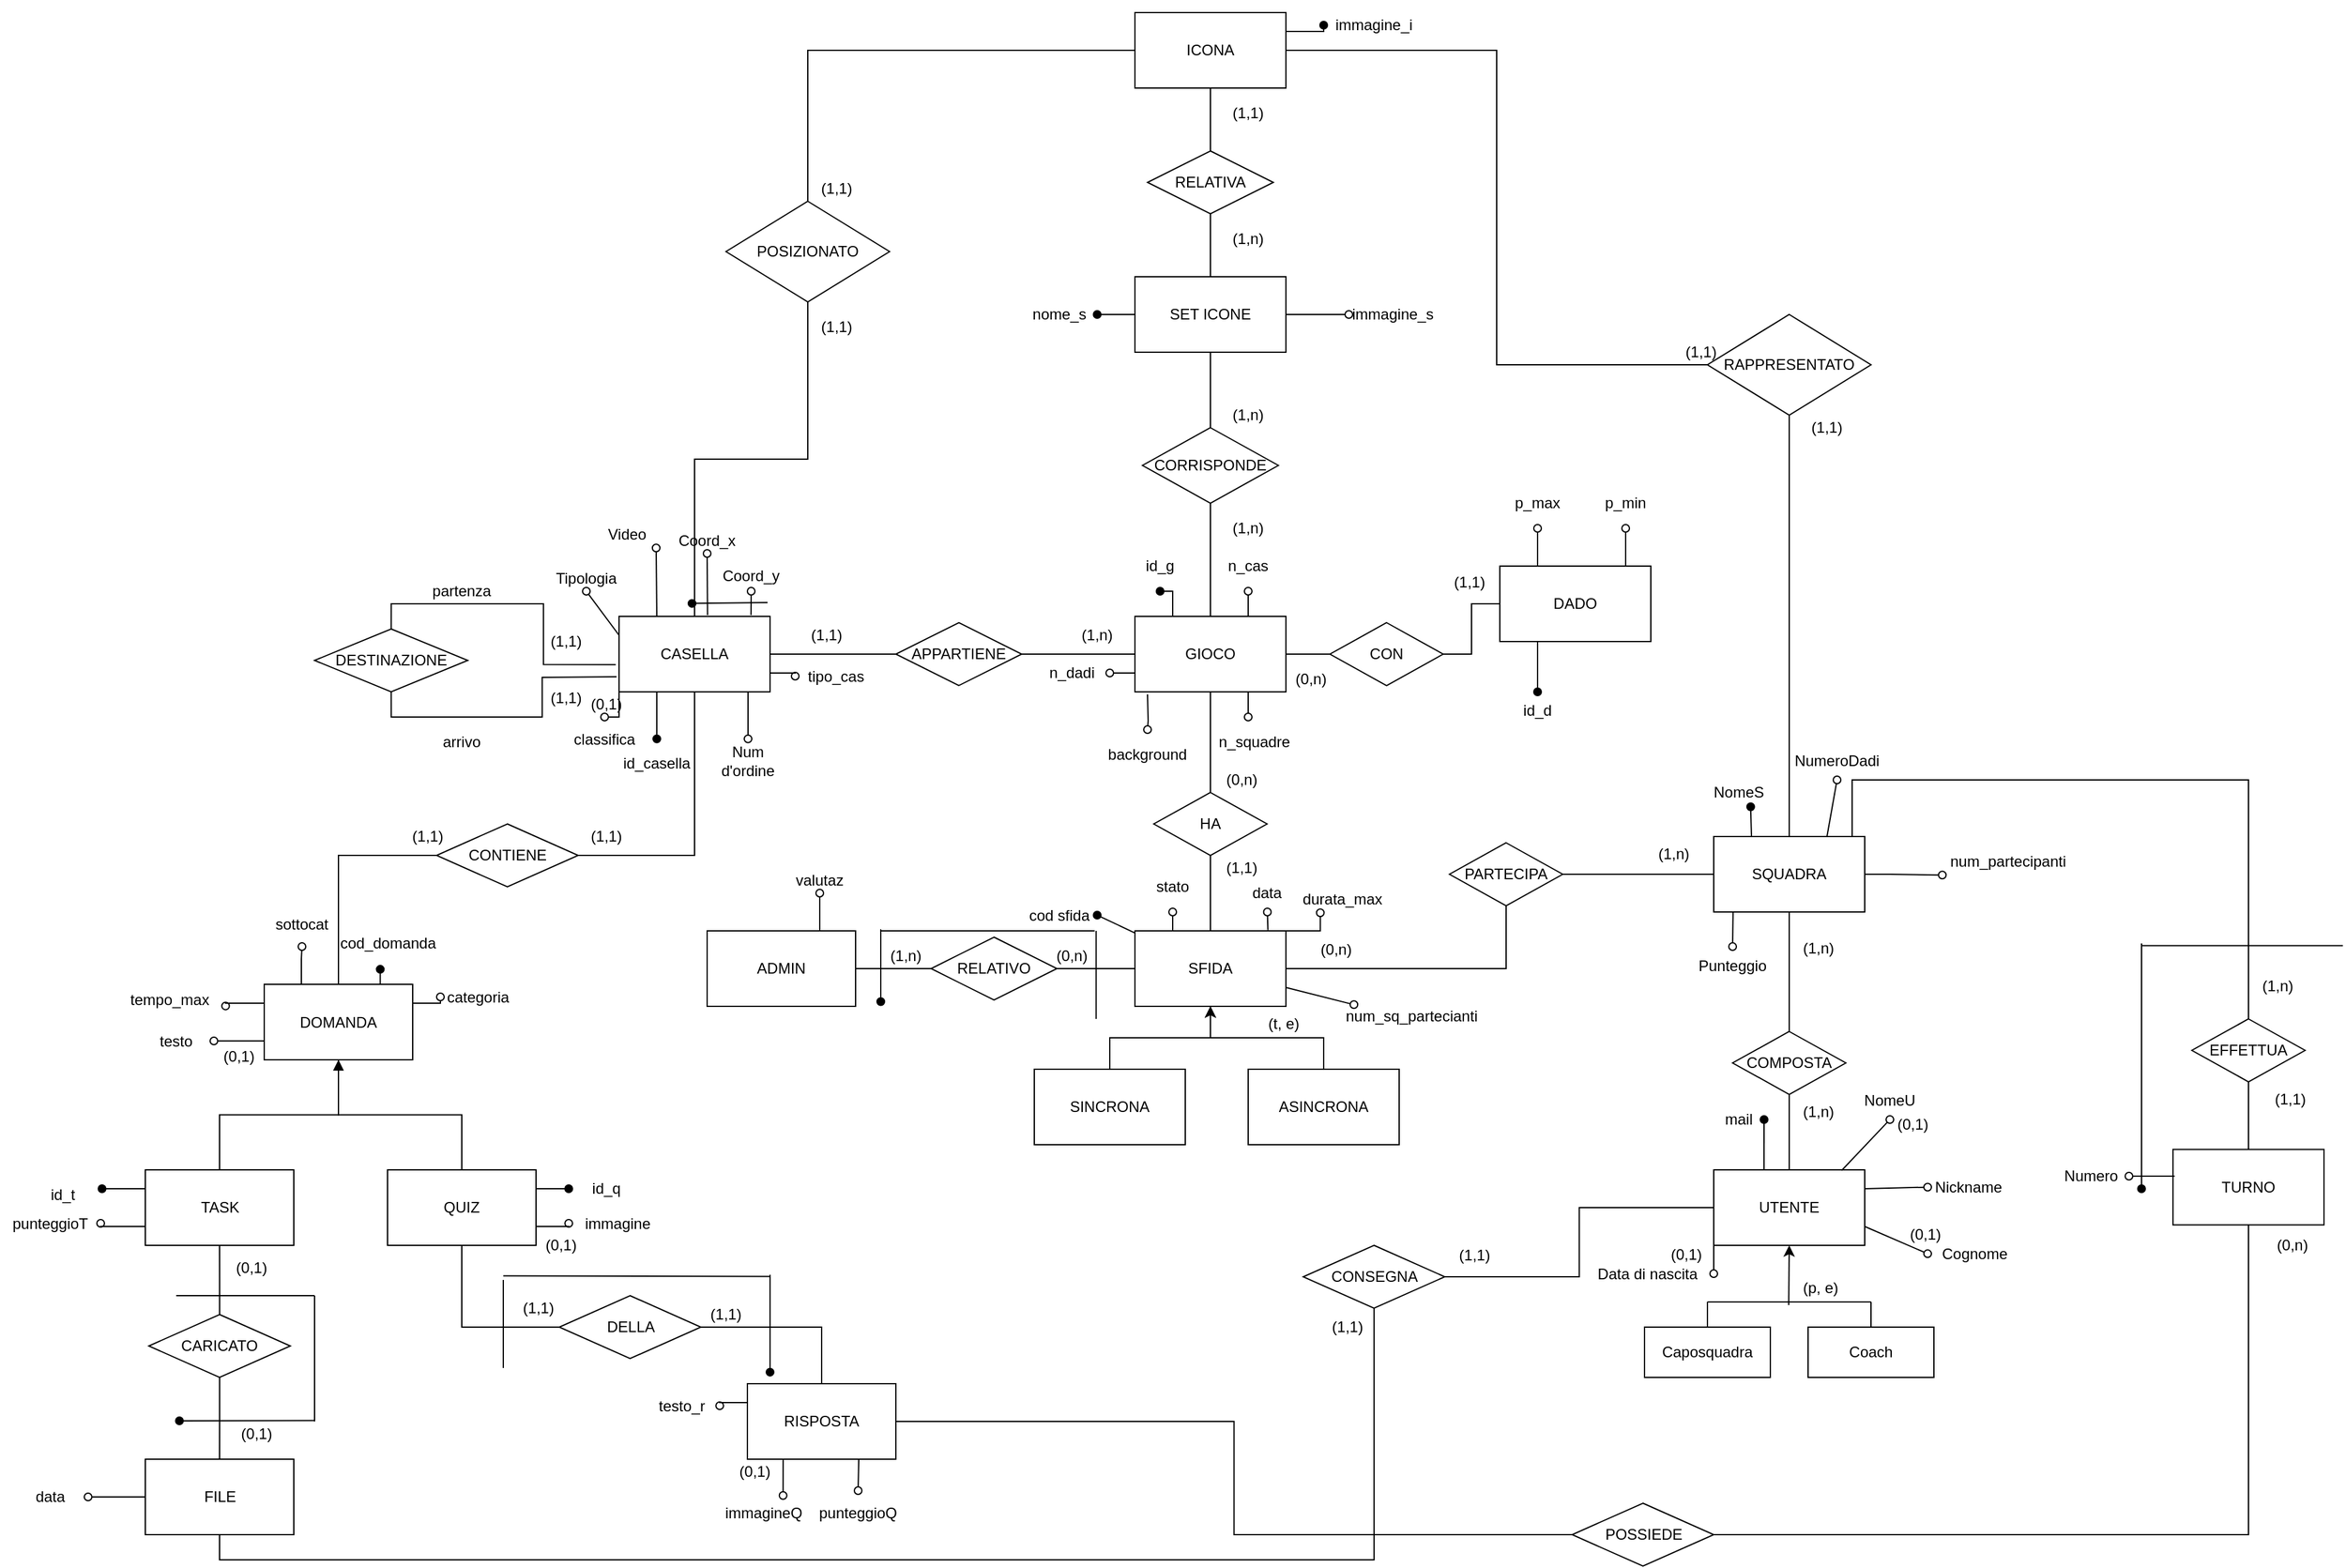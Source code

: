 <mxfile version="14.8.4" type="device"><diagram id="rMKHWkme5LBgEyxNc_0v" name="Page-1"><mxGraphModel dx="868" dy="482" grid="1" gridSize="10" guides="1" tooltips="1" connect="1" arrows="1" fold="1" page="1" pageScale="1" pageWidth="2336" pageHeight="1654" math="0" shadow="0"><root><mxCell id="0"/><mxCell id="1" parent="0"/><mxCell id="Wa0CP-n4Vbjxbbjy3Xub-1" style="edgeStyle=orthogonalEdgeStyle;rounded=0;orthogonalLoop=1;jettySize=auto;html=1;endArrow=none;endFill=0;" parent="1" source="Wa0CP-n4Vbjxbbjy3Xub-7" target="Wa0CP-n4Vbjxbbjy3Xub-9" edge="1"><mxGeometry relative="1" as="geometry"><mxPoint x="1152" y="570" as="targetPoint"/></mxGeometry></mxCell><mxCell id="Wa0CP-n4Vbjxbbjy3Xub-2" style="edgeStyle=orthogonalEdgeStyle;rounded=0;orthogonalLoop=1;jettySize=auto;html=1;exitX=0.25;exitY=0;exitDx=0;exitDy=0;startArrow=none;startFill=0;endArrow=oval;endFill=1;" parent="1" source="Wa0CP-n4Vbjxbbjy3Xub-7" target="Wa0CP-n4Vbjxbbjy3Xub-25" edge="1"><mxGeometry relative="1" as="geometry"><mxPoint x="1122" y="610" as="targetPoint"/></mxGeometry></mxCell><mxCell id="Wa0CP-n4Vbjxbbjy3Xub-3" style="edgeStyle=orthogonalEdgeStyle;rounded=0;orthogonalLoop=1;jettySize=auto;html=1;exitX=0.75;exitY=0;exitDx=0;exitDy=0;startArrow=none;startFill=0;endArrow=oval;endFill=0;entryX=0.5;entryY=1;entryDx=0;entryDy=0;" parent="1" source="Wa0CP-n4Vbjxbbjy3Xub-7" target="Wa0CP-n4Vbjxbbjy3Xub-26" edge="1"><mxGeometry relative="1" as="geometry"><mxPoint x="1212" y="610" as="targetPoint"/><Array as="points"><mxPoint x="1182" y="610"/></Array></mxGeometry></mxCell><mxCell id="Wa0CP-n4Vbjxbbjy3Xub-4" value="" style="edgeStyle=orthogonalEdgeStyle;rounded=0;orthogonalLoop=1;jettySize=auto;html=1;startArrow=none;startFill=0;endArrow=oval;endFill=0;" parent="1" target="Wa0CP-n4Vbjxbbjy3Xub-27" edge="1"><mxGeometry relative="1" as="geometry"><mxPoint x="1102" y="692" as="sourcePoint"/></mxGeometry></mxCell><mxCell id="Wa0CP-n4Vbjxbbjy3Xub-5" style="edgeStyle=orthogonalEdgeStyle;rounded=0;orthogonalLoop=1;jettySize=auto;html=1;entryX=0;entryY=0.5;entryDx=0;entryDy=0;startArrow=none;startFill=0;endArrow=none;endFill=0;" parent="1" source="Wa0CP-n4Vbjxbbjy3Xub-7" target="Wa0CP-n4Vbjxbbjy3Xub-30" edge="1"><mxGeometry relative="1" as="geometry"/></mxCell><mxCell id="Wa0CP-n4Vbjxbbjy3Xub-6" style="edgeStyle=orthogonalEdgeStyle;rounded=0;orthogonalLoop=1;jettySize=auto;html=1;exitX=0.5;exitY=1;exitDx=0;exitDy=0;startArrow=none;startFill=0;endArrow=none;endFill=0;" parent="1" source="Wa0CP-n4Vbjxbbjy3Xub-7" edge="1"><mxGeometry relative="1" as="geometry"><mxPoint x="1152" y="770" as="targetPoint"/></mxGeometry></mxCell><mxCell id="KDeNO06A33bI3SSX2gbl-1" style="edgeStyle=orthogonalEdgeStyle;rounded=0;orthogonalLoop=1;jettySize=auto;html=1;exitX=0.75;exitY=1;exitDx=0;exitDy=0;endArrow=oval;endFill=0;" parent="1" source="Wa0CP-n4Vbjxbbjy3Xub-7" edge="1"><mxGeometry relative="1" as="geometry"><mxPoint x="1182" y="710" as="targetPoint"/></mxGeometry></mxCell><mxCell id="tJIgeJRza_aW-jY28hdE-2" style="edgeStyle=orthogonalEdgeStyle;rounded=0;orthogonalLoop=1;jettySize=auto;html=1;exitX=0;exitY=0.75;exitDx=0;exitDy=0;entryX=1;entryY=0.5;entryDx=0;entryDy=0;endArrow=oval;endFill=0;" parent="1" source="Wa0CP-n4Vbjxbbjy3Xub-7" target="tJIgeJRza_aW-jY28hdE-1" edge="1"><mxGeometry relative="1" as="geometry"/></mxCell><mxCell id="Wa0CP-n4Vbjxbbjy3Xub-7" value="GIOCO" style="rounded=0;whiteSpace=wrap;html=1;" parent="1" vertex="1"><mxGeometry x="1092" y="630" width="120" height="60" as="geometry"/></mxCell><mxCell id="Wa0CP-n4Vbjxbbjy3Xub-8" style="edgeStyle=orthogonalEdgeStyle;rounded=0;orthogonalLoop=1;jettySize=auto;html=1;endArrow=none;endFill=0;entryX=0.5;entryY=1;entryDx=0;entryDy=0;" parent="1" source="Wa0CP-n4Vbjxbbjy3Xub-9" target="Wa0CP-n4Vbjxbbjy3Xub-13" edge="1"><mxGeometry relative="1" as="geometry"><mxPoint x="1152" y="430" as="targetPoint"/></mxGeometry></mxCell><mxCell id="Wa0CP-n4Vbjxbbjy3Xub-9" value="CORRISPONDE" style="rhombus;whiteSpace=wrap;html=1;" parent="1" vertex="1"><mxGeometry x="1098" y="480" width="108" height="60" as="geometry"/></mxCell><mxCell id="Wa0CP-n4Vbjxbbjy3Xub-10" value="" style="edgeStyle=orthogonalEdgeStyle;rounded=0;orthogonalLoop=1;jettySize=auto;html=1;endArrow=oval;endFill=1;startArrow=none;startFill=0;" parent="1" source="Wa0CP-n4Vbjxbbjy3Xub-13" target="Wa0CP-n4Vbjxbbjy3Xub-14" edge="1"><mxGeometry relative="1" as="geometry"/></mxCell><mxCell id="Wa0CP-n4Vbjxbbjy3Xub-11" value="" style="edgeStyle=orthogonalEdgeStyle;rounded=0;orthogonalLoop=1;jettySize=auto;html=1;startArrow=none;startFill=0;endArrow=oval;endFill=0;entryX=0;entryY=0.5;entryDx=0;entryDy=0;" parent="1" source="Wa0CP-n4Vbjxbbjy3Xub-13" target="Wa0CP-n4Vbjxbbjy3Xub-15" edge="1"><mxGeometry relative="1" as="geometry"><mxPoint x="1292" y="390" as="targetPoint"/></mxGeometry></mxCell><mxCell id="Wa0CP-n4Vbjxbbjy3Xub-12" style="edgeStyle=orthogonalEdgeStyle;rounded=0;orthogonalLoop=1;jettySize=auto;html=1;entryX=0.5;entryY=1;entryDx=0;entryDy=0;startArrow=none;startFill=0;endArrow=none;endFill=0;" parent="1" source="Wa0CP-n4Vbjxbbjy3Xub-13" target="Wa0CP-n4Vbjxbbjy3Xub-17" edge="1"><mxGeometry relative="1" as="geometry"/></mxCell><mxCell id="Wa0CP-n4Vbjxbbjy3Xub-13" value="SET ICONE" style="rounded=0;whiteSpace=wrap;html=1;" parent="1" vertex="1"><mxGeometry x="1092" y="360" width="120" height="60" as="geometry"/></mxCell><mxCell id="Wa0CP-n4Vbjxbbjy3Xub-14" value="nome_s" style="ellipse;whiteSpace=wrap;html=1;rounded=0;fillColor=none;strokeColor=none;" parent="1" vertex="1"><mxGeometry x="1002" y="370" width="60" height="40" as="geometry"/></mxCell><mxCell id="Wa0CP-n4Vbjxbbjy3Xub-15" value="immagine_s" style="ellipse;whiteSpace=wrap;html=1;rounded=0;fillColor=none;strokeColor=none;" parent="1" vertex="1"><mxGeometry x="1262" y="370" width="70" height="40" as="geometry"/></mxCell><mxCell id="Wa0CP-n4Vbjxbbjy3Xub-16" style="edgeStyle=orthogonalEdgeStyle;rounded=0;orthogonalLoop=1;jettySize=auto;html=1;startArrow=none;startFill=0;endArrow=none;endFill=0;" parent="1" source="Wa0CP-n4Vbjxbbjy3Xub-17" target="Wa0CP-n4Vbjxbbjy3Xub-19" edge="1"><mxGeometry relative="1" as="geometry"/></mxCell><mxCell id="Wa0CP-n4Vbjxbbjy3Xub-17" value="RELATIVA" style="rhombus;whiteSpace=wrap;html=1;" parent="1" vertex="1"><mxGeometry x="1102" y="260" width="100" height="50" as="geometry"/></mxCell><mxCell id="Wa0CP-n4Vbjxbbjy3Xub-18" style="edgeStyle=orthogonalEdgeStyle;rounded=0;orthogonalLoop=1;jettySize=auto;html=1;exitX=1;exitY=0.25;exitDx=0;exitDy=0;startArrow=none;startFill=0;endArrow=oval;endFill=1;entryX=0;entryY=0.5;entryDx=0;entryDy=0;" parent="1" source="Wa0CP-n4Vbjxbbjy3Xub-19" target="Wa0CP-n4Vbjxbbjy3Xub-20" edge="1"><mxGeometry relative="1" as="geometry"><mxPoint x="1242" y="165" as="targetPoint"/></mxGeometry></mxCell><mxCell id="Wf5X8FlKAzdGKhiw6Kf3-2" style="edgeStyle=orthogonalEdgeStyle;rounded=0;orthogonalLoop=1;jettySize=auto;html=1;entryX=0.5;entryY=0;entryDx=0;entryDy=0;endArrow=none;endFill=0;" edge="1" parent="1" source="Wa0CP-n4Vbjxbbjy3Xub-19" target="Wf5X8FlKAzdGKhiw6Kf3-1"><mxGeometry relative="1" as="geometry"/></mxCell><mxCell id="Wa0CP-n4Vbjxbbjy3Xub-19" value="ICONA" style="rounded=0;whiteSpace=wrap;html=1;" parent="1" vertex="1"><mxGeometry x="1092" y="150" width="120" height="60" as="geometry"/></mxCell><mxCell id="Wa0CP-n4Vbjxbbjy3Xub-20" value="immagine_i" style="ellipse;whiteSpace=wrap;html=1;rounded=0;fillColor=none;strokeColor=none;" parent="1" vertex="1"><mxGeometry x="1242" y="140" width="80" height="40" as="geometry"/></mxCell><mxCell id="Wa0CP-n4Vbjxbbjy3Xub-21" value="(1,1)" style="text;html=1;strokeColor=none;fillColor=none;align=center;verticalAlign=middle;whiteSpace=wrap;rounded=0;" parent="1" vertex="1"><mxGeometry x="1162" y="220" width="40" height="20" as="geometry"/></mxCell><mxCell id="Wa0CP-n4Vbjxbbjy3Xub-22" value="(1,n)" style="text;html=1;strokeColor=none;fillColor=none;align=center;verticalAlign=middle;whiteSpace=wrap;rounded=0;" parent="1" vertex="1"><mxGeometry x="1162" y="320" width="40" height="20" as="geometry"/></mxCell><mxCell id="Wa0CP-n4Vbjxbbjy3Xub-23" value="(1,n)" style="text;html=1;strokeColor=none;fillColor=none;align=center;verticalAlign=middle;whiteSpace=wrap;rounded=0;" parent="1" vertex="1"><mxGeometry x="1162" y="460" width="40" height="20" as="geometry"/></mxCell><mxCell id="Wa0CP-n4Vbjxbbjy3Xub-24" value="(1,n)" style="text;html=1;strokeColor=none;fillColor=none;align=center;verticalAlign=middle;whiteSpace=wrap;rounded=0;" parent="1" vertex="1"><mxGeometry x="1162" y="550" width="40" height="20" as="geometry"/></mxCell><mxCell id="Wa0CP-n4Vbjxbbjy3Xub-25" value="id_g" style="ellipse;whiteSpace=wrap;html=1;rounded=0;fillColor=none;strokeColor=none;" parent="1" vertex="1"><mxGeometry x="1082" y="570" width="60" height="40" as="geometry"/></mxCell><mxCell id="Wa0CP-n4Vbjxbbjy3Xub-26" value="n_cas" style="ellipse;whiteSpace=wrap;html=1;rounded=0;fillColor=none;strokeColor=none;" parent="1" vertex="1"><mxGeometry x="1152" y="570" width="60" height="40" as="geometry"/></mxCell><mxCell id="Wa0CP-n4Vbjxbbjy3Xub-27" value="background" style="ellipse;whiteSpace=wrap;html=1;rounded=0;fillColor=none;strokeColor=none;" parent="1" vertex="1"><mxGeometry x="1072" y="720" width="60" height="40" as="geometry"/></mxCell><mxCell id="Wa0CP-n4Vbjxbbjy3Xub-28" value="DADO" style="rounded=0;whiteSpace=wrap;html=1;" parent="1" vertex="1"><mxGeometry x="1382" y="590" width="120" height="60" as="geometry"/></mxCell><mxCell id="Wa0CP-n4Vbjxbbjy3Xub-29" style="edgeStyle=orthogonalEdgeStyle;rounded=0;orthogonalLoop=1;jettySize=auto;html=1;entryX=0;entryY=0.5;entryDx=0;entryDy=0;startArrow=none;startFill=0;endArrow=none;endFill=0;" parent="1" source="Wa0CP-n4Vbjxbbjy3Xub-30" target="Wa0CP-n4Vbjxbbjy3Xub-28" edge="1"><mxGeometry relative="1" as="geometry"/></mxCell><mxCell id="Wa0CP-n4Vbjxbbjy3Xub-30" value="CON" style="rhombus;whiteSpace=wrap;html=1;" parent="1" vertex="1"><mxGeometry x="1247" y="635" width="90" height="50" as="geometry"/></mxCell><mxCell id="Wa0CP-n4Vbjxbbjy3Xub-31" value="" style="edgeStyle=orthogonalEdgeStyle;rounded=0;orthogonalLoop=1;jettySize=auto;html=1;startArrow=oval;startFill=0;endArrow=none;endFill=0;" parent="1" source="Wa0CP-n4Vbjxbbjy3Xub-32" target="Wa0CP-n4Vbjxbbjy3Xub-28" edge="1"><mxGeometry relative="1" as="geometry"><Array as="points"><mxPoint x="1412" y="590"/><mxPoint x="1412" y="590"/></Array></mxGeometry></mxCell><mxCell id="Wa0CP-n4Vbjxbbjy3Xub-32" value="p_max" style="ellipse;whiteSpace=wrap;html=1;rounded=0;fillColor=none;strokeColor=none;" parent="1" vertex="1"><mxGeometry x="1382" y="520" width="60" height="40" as="geometry"/></mxCell><mxCell id="Wa0CP-n4Vbjxbbjy3Xub-33" value="" style="edgeStyle=orthogonalEdgeStyle;rounded=0;orthogonalLoop=1;jettySize=auto;html=1;startArrow=oval;startFill=0;endArrow=none;endFill=0;" parent="1" source="Wa0CP-n4Vbjxbbjy3Xub-34" target="Wa0CP-n4Vbjxbbjy3Xub-28" edge="1"><mxGeometry relative="1" as="geometry"><Array as="points"><mxPoint x="1482" y="590"/><mxPoint x="1482" y="590"/></Array></mxGeometry></mxCell><mxCell id="Wa0CP-n4Vbjxbbjy3Xub-34" value="p_min" style="ellipse;whiteSpace=wrap;html=1;rounded=0;fillColor=none;strokeColor=none;" parent="1" vertex="1"><mxGeometry x="1452" y="520" width="60" height="40" as="geometry"/></mxCell><mxCell id="Wa0CP-n4Vbjxbbjy3Xub-35" value="" style="edgeStyle=orthogonalEdgeStyle;rounded=0;orthogonalLoop=1;jettySize=auto;html=1;startArrow=oval;startFill=1;endArrow=none;endFill=0;entryX=0.25;entryY=1;entryDx=0;entryDy=0;" parent="1" source="Wa0CP-n4Vbjxbbjy3Xub-36" target="Wa0CP-n4Vbjxbbjy3Xub-28" edge="1"><mxGeometry relative="1" as="geometry"/></mxCell><mxCell id="Wa0CP-n4Vbjxbbjy3Xub-36" value="id_d" style="ellipse;whiteSpace=wrap;html=1;rounded=0;fillColor=none;strokeColor=none;" parent="1" vertex="1"><mxGeometry x="1382" y="690" width="60" height="30" as="geometry"/></mxCell><mxCell id="Wa0CP-n4Vbjxbbjy3Xub-37" style="edgeStyle=orthogonalEdgeStyle;rounded=0;orthogonalLoop=1;jettySize=auto;html=1;exitX=0.5;exitY=1;exitDx=0;exitDy=0;startArrow=none;startFill=0;endArrow=none;endFill=0;" parent="1" source="Wa0CP-n4Vbjxbbjy3Xub-36" target="Wa0CP-n4Vbjxbbjy3Xub-36" edge="1"><mxGeometry relative="1" as="geometry"/></mxCell><mxCell id="Wa0CP-n4Vbjxbbjy3Xub-38" style="edgeStyle=orthogonalEdgeStyle;rounded=0;orthogonalLoop=1;jettySize=auto;html=1;exitX=0.5;exitY=1;exitDx=0;exitDy=0;entryX=0.5;entryY=0;entryDx=0;entryDy=0;startArrow=none;startFill=0;endArrow=none;endFill=0;" parent="1" source="Wa0CP-n4Vbjxbbjy3Xub-39" target="Wa0CP-n4Vbjxbbjy3Xub-42" edge="1"><mxGeometry relative="1" as="geometry"/></mxCell><mxCell id="Wa0CP-n4Vbjxbbjy3Xub-39" value="HA" style="rhombus;whiteSpace=wrap;html=1;" parent="1" vertex="1"><mxGeometry x="1107" y="770" width="90" height="50" as="geometry"/></mxCell><mxCell id="Wa0CP-n4Vbjxbbjy3Xub-40" style="edgeStyle=orthogonalEdgeStyle;rounded=0;orthogonalLoop=1;jettySize=auto;html=1;startArrow=none;startFill=0;endArrow=none;endFill=0;entryX=0.5;entryY=1;entryDx=0;entryDy=0;" parent="1" source="Wa0CP-n4Vbjxbbjy3Xub-42" target="Wa0CP-n4Vbjxbbjy3Xub-44" edge="1"><mxGeometry relative="1" as="geometry"><mxPoint x="1362" y="850" as="targetPoint"/></mxGeometry></mxCell><mxCell id="Wa0CP-n4Vbjxbbjy3Xub-41" style="edgeStyle=none;rounded=0;orthogonalLoop=1;jettySize=auto;html=1;exitX=0.881;exitY=-0.011;exitDx=0;exitDy=0;startArrow=none;startFill=0;endArrow=oval;endFill=0;exitPerimeter=0;" parent="1" source="Wa0CP-n4Vbjxbbjy3Xub-42" target="Wa0CP-n4Vbjxbbjy3Xub-78" edge="1"><mxGeometry relative="1" as="geometry"/></mxCell><mxCell id="QDDOctddC3Zb2glYTS2s-13" style="edgeStyle=orthogonalEdgeStyle;rounded=0;orthogonalLoop=1;jettySize=auto;html=1;exitX=1;exitY=0;exitDx=0;exitDy=0;entryX=0;entryY=1;entryDx=0;entryDy=0;startArrow=none;startFill=0;endArrow=oval;endFill=0;" parent="1" source="Wa0CP-n4Vbjxbbjy3Xub-42" target="QDDOctddC3Zb2glYTS2s-12" edge="1"><mxGeometry relative="1" as="geometry"/></mxCell><mxCell id="Wa0CP-n4Vbjxbbjy3Xub-42" value="SFIDA" style="rounded=0;whiteSpace=wrap;html=1;" parent="1" vertex="1"><mxGeometry x="1092" y="880" width="120" height="60" as="geometry"/></mxCell><mxCell id="Wa0CP-n4Vbjxbbjy3Xub-43" style="edgeStyle=orthogonalEdgeStyle;rounded=0;orthogonalLoop=1;jettySize=auto;html=1;startArrow=none;startFill=0;endArrow=none;endFill=0;" parent="1" source="Wa0CP-n4Vbjxbbjy3Xub-44" edge="1"><mxGeometry relative="1" as="geometry"><mxPoint x="1522" y="835" as="targetPoint"/></mxGeometry></mxCell><mxCell id="Wa0CP-n4Vbjxbbjy3Xub-44" value="PARTECIPA" style="rhombus;whiteSpace=wrap;html=1;" parent="1" vertex="1"><mxGeometry x="1342" y="810" width="90" height="50" as="geometry"/></mxCell><mxCell id="Wa0CP-n4Vbjxbbjy3Xub-45" value="" style="edgeStyle=orthogonalEdgeStyle;rounded=0;orthogonalLoop=1;jettySize=auto;html=1;startArrow=none;startFill=0;endArrow=none;endFill=0;" parent="1" source="Wa0CP-n4Vbjxbbjy3Xub-50" target="Wa0CP-n4Vbjxbbjy3Xub-44" edge="1"><mxGeometry relative="1" as="geometry"/></mxCell><mxCell id="Wa0CP-n4Vbjxbbjy3Xub-46" style="edgeStyle=orthogonalEdgeStyle;rounded=0;orthogonalLoop=1;jettySize=auto;html=1;startArrow=none;startFill=0;endArrow=none;endFill=0;entryX=0.5;entryY=1;entryDx=0;entryDy=0;" parent="1" source="Wa0CP-n4Vbjxbbjy3Xub-50" target="Wa0CP-n4Vbjxbbjy3Xub-54" edge="1"><mxGeometry relative="1" as="geometry"><mxPoint x="1612" y="420" as="targetPoint"/></mxGeometry></mxCell><mxCell id="Wa0CP-n4Vbjxbbjy3Xub-47" style="edgeStyle=orthogonalEdgeStyle;rounded=0;orthogonalLoop=1;jettySize=auto;html=1;exitX=0.5;exitY=1;exitDx=0;exitDy=0;entryX=0.5;entryY=0;entryDx=0;entryDy=0;startArrow=none;startFill=0;endArrow=none;endFill=0;" parent="1" source="Wa0CP-n4Vbjxbbjy3Xub-50" target="Wa0CP-n4Vbjxbbjy3Xub-63" edge="1"><mxGeometry relative="1" as="geometry"/></mxCell><mxCell id="Wa0CP-n4Vbjxbbjy3Xub-48" style="edgeStyle=none;rounded=0;orthogonalLoop=1;jettySize=auto;html=1;exitX=0.75;exitY=0;exitDx=0;exitDy=0;entryX=0.5;entryY=1;entryDx=0;entryDy=0;startArrow=none;startFill=0;endArrow=oval;endFill=0;" parent="1" source="Wa0CP-n4Vbjxbbjy3Xub-50" target="Wa0CP-n4Vbjxbbjy3Xub-99" edge="1"><mxGeometry relative="1" as="geometry"/></mxCell><mxCell id="Wa0CP-n4Vbjxbbjy3Xub-49" style="edgeStyle=orthogonalEdgeStyle;rounded=0;orthogonalLoop=1;jettySize=auto;html=1;exitX=1;exitY=0;exitDx=0;exitDy=0;startArrow=none;startFill=0;endArrow=none;endFill=0;entryX=0.5;entryY=0;entryDx=0;entryDy=0;" parent="1" source="Wa0CP-n4Vbjxbbjy3Xub-50" target="Wa0CP-n4Vbjxbbjy3Xub-108" edge="1"><mxGeometry relative="1" as="geometry"><mxPoint x="1972" y="930" as="targetPoint"/><Array as="points"><mxPoint x="1662" y="805"/><mxPoint x="1662" y="760"/><mxPoint x="1977" y="760"/></Array></mxGeometry></mxCell><mxCell id="QDDOctddC3Zb2glYTS2s-15" style="edgeStyle=orthogonalEdgeStyle;rounded=0;orthogonalLoop=1;jettySize=auto;html=1;exitX=1;exitY=0.5;exitDx=0;exitDy=0;entryX=0;entryY=1;entryDx=0;entryDy=0;startArrow=none;startFill=0;endArrow=oval;endFill=0;" parent="1" source="Wa0CP-n4Vbjxbbjy3Xub-50" target="QDDOctddC3Zb2glYTS2s-14" edge="1"><mxGeometry relative="1" as="geometry"/></mxCell><mxCell id="Wa0CP-n4Vbjxbbjy3Xub-50" value="SQUADRA" style="rounded=0;whiteSpace=wrap;html=1;" parent="1" vertex="1"><mxGeometry x="1552" y="805" width="120" height="60" as="geometry"/></mxCell><mxCell id="Wa0CP-n4Vbjxbbjy3Xub-51" value="(0,n)" style="text;html=1;strokeColor=none;fillColor=none;align=center;verticalAlign=middle;whiteSpace=wrap;rounded=0;" parent="1" vertex="1"><mxGeometry x="1157" y="750" width="40" height="20" as="geometry"/></mxCell><mxCell id="Wa0CP-n4Vbjxbbjy3Xub-52" value="(1,1)" style="text;html=1;strokeColor=none;fillColor=none;align=center;verticalAlign=middle;whiteSpace=wrap;rounded=0;" parent="1" vertex="1"><mxGeometry x="1157" y="820" width="40" height="20" as="geometry"/></mxCell><mxCell id="Wa0CP-n4Vbjxbbjy3Xub-53" style="edgeStyle=orthogonalEdgeStyle;rounded=0;orthogonalLoop=1;jettySize=auto;html=1;entryX=1;entryY=0.5;entryDx=0;entryDy=0;startArrow=none;startFill=0;endArrow=none;endFill=0;" parent="1" source="Wa0CP-n4Vbjxbbjy3Xub-54" target="Wa0CP-n4Vbjxbbjy3Xub-19" edge="1"><mxGeometry relative="1" as="geometry"/></mxCell><mxCell id="Wa0CP-n4Vbjxbbjy3Xub-54" value="RAPPRESENTATO" style="rhombus;whiteSpace=wrap;html=1;" parent="1" vertex="1"><mxGeometry x="1547" y="390" width="130" height="80" as="geometry"/></mxCell><mxCell id="Wa0CP-n4Vbjxbbjy3Xub-55" value="(1,1)" style="text;html=1;strokeColor=none;fillColor=none;align=center;verticalAlign=middle;whiteSpace=wrap;rounded=0;" parent="1" vertex="1"><mxGeometry x="1522" y="410" width="40" height="20" as="geometry"/></mxCell><mxCell id="Wa0CP-n4Vbjxbbjy3Xub-56" value="(1,1)" style="text;html=1;strokeColor=none;fillColor=none;align=center;verticalAlign=middle;whiteSpace=wrap;rounded=0;" parent="1" vertex="1"><mxGeometry x="1622" y="470" width="40" height="20" as="geometry"/></mxCell><mxCell id="Wa0CP-n4Vbjxbbjy3Xub-62" style="edgeStyle=orthogonalEdgeStyle;rounded=0;orthogonalLoop=1;jettySize=auto;html=1;entryX=0.5;entryY=0;entryDx=0;entryDy=0;startArrow=none;startFill=0;endArrow=none;endFill=0;" parent="1" source="Wa0CP-n4Vbjxbbjy3Xub-63" target="Wa0CP-n4Vbjxbbjy3Xub-68" edge="1"><mxGeometry relative="1" as="geometry"/></mxCell><mxCell id="Wa0CP-n4Vbjxbbjy3Xub-63" value="COMPOSTA" style="rhombus;whiteSpace=wrap;html=1;" parent="1" vertex="1"><mxGeometry x="1567" y="960" width="90" height="50" as="geometry"/></mxCell><mxCell id="Wa0CP-n4Vbjxbbjy3Xub-64" style="edgeStyle=none;rounded=0;orthogonalLoop=1;jettySize=auto;html=1;exitX=0.333;exitY=0.167;exitDx=0;exitDy=0;entryX=1;entryY=0.5;entryDx=0;entryDy=0;startArrow=none;startFill=0;endArrow=oval;endFill=1;exitPerimeter=0;" parent="1" source="Wa0CP-n4Vbjxbbjy3Xub-68" target="Wa0CP-n4Vbjxbbjy3Xub-79" edge="1"><mxGeometry relative="1" as="geometry"/></mxCell><mxCell id="Wa0CP-n4Vbjxbbjy3Xub-65" style="edgeStyle=none;rounded=0;orthogonalLoop=1;jettySize=auto;html=1;exitX=1;exitY=0.75;exitDx=0;exitDy=0;entryX=0;entryY=0.5;entryDx=0;entryDy=0;startArrow=none;startFill=0;endArrow=oval;endFill=0;" parent="1" source="Wa0CP-n4Vbjxbbjy3Xub-68" target="Wa0CP-n4Vbjxbbjy3Xub-83" edge="1"><mxGeometry relative="1" as="geometry"/></mxCell><mxCell id="Wa0CP-n4Vbjxbbjy3Xub-66" style="edgeStyle=none;rounded=0;orthogonalLoop=1;jettySize=auto;html=1;exitX=1;exitY=0.25;exitDx=0;exitDy=0;entryX=0;entryY=0.5;entryDx=0;entryDy=0;startArrow=none;startFill=0;endArrow=oval;endFill=0;" parent="1" source="Wa0CP-n4Vbjxbbjy3Xub-68" target="Wa0CP-n4Vbjxbbjy3Xub-80" edge="1"><mxGeometry relative="1" as="geometry"/></mxCell><mxCell id="Wa0CP-n4Vbjxbbjy3Xub-67" style="edgeStyle=none;rounded=0;orthogonalLoop=1;jettySize=auto;html=1;exitX=0.5;exitY=1;exitDx=0;exitDy=0;entryX=0.497;entryY=0.748;entryDx=0;entryDy=0;entryPerimeter=0;startArrow=classic;startFill=1;endArrow=none;endFill=0;" parent="1" source="Wa0CP-n4Vbjxbbjy3Xub-68" target="Wa0CP-n4Vbjxbbjy3Xub-104" edge="1"><mxGeometry relative="1" as="geometry"/></mxCell><mxCell id="Wa0CP-n4Vbjxbbjy3Xub-68" value="UTENTE" style="rounded=0;whiteSpace=wrap;html=1;" parent="1" vertex="1"><mxGeometry x="1552" y="1070" width="120" height="60" as="geometry"/></mxCell><mxCell id="Wa0CP-n4Vbjxbbjy3Xub-69" style="edgeStyle=orthogonalEdgeStyle;rounded=0;orthogonalLoop=1;jettySize=auto;html=1;exitX=0.5;exitY=0;exitDx=0;exitDy=0;entryX=0.5;entryY=1;entryDx=0;entryDy=0;startArrow=none;startFill=0;" parent="1" source="Wa0CP-n4Vbjxbbjy3Xub-70" target="Wa0CP-n4Vbjxbbjy3Xub-42" edge="1"><mxGeometry relative="1" as="geometry"/></mxCell><mxCell id="Wa0CP-n4Vbjxbbjy3Xub-70" value="SINCRONA" style="rounded=0;whiteSpace=wrap;html=1;" parent="1" vertex="1"><mxGeometry x="1012" y="990" width="120" height="60" as="geometry"/></mxCell><mxCell id="Wa0CP-n4Vbjxbbjy3Xub-71" style="edgeStyle=orthogonalEdgeStyle;rounded=0;orthogonalLoop=1;jettySize=auto;html=1;exitX=0.5;exitY=0;exitDx=0;exitDy=0;entryX=0.5;entryY=1;entryDx=0;entryDy=0;startArrow=none;startFill=0;" parent="1" source="Wa0CP-n4Vbjxbbjy3Xub-72" target="Wa0CP-n4Vbjxbbjy3Xub-42" edge="1"><mxGeometry relative="1" as="geometry"/></mxCell><mxCell id="Wa0CP-n4Vbjxbbjy3Xub-72" value="ASINCRONA" style="rounded=0;whiteSpace=wrap;html=1;" parent="1" vertex="1"><mxGeometry x="1182" y="990" width="120" height="60" as="geometry"/></mxCell><mxCell id="Wa0CP-n4Vbjxbbjy3Xub-73" value="(t, e)" style="text;strokeColor=none;fillColor=none;spacingLeft=4;spacingRight=4;overflow=hidden;rotatable=0;points=[[0,0.5],[1,0.5]];portConstraint=eastwest;fontSize=12;" parent="1" vertex="1"><mxGeometry x="1192" y="940" width="40" height="30" as="geometry"/></mxCell><mxCell id="Wa0CP-n4Vbjxbbjy3Xub-74" style="rounded=0;orthogonalLoop=1;jettySize=auto;html=1;startArrow=oval;startFill=1;endArrow=none;endFill=0;exitX=1;exitY=0.5;exitDx=0;exitDy=0;" parent="1" source="Wa0CP-n4Vbjxbbjy3Xub-75" target="Wa0CP-n4Vbjxbbjy3Xub-42" edge="1"><mxGeometry relative="1" as="geometry"><mxPoint x="1052" y="910" as="sourcePoint"/></mxGeometry></mxCell><mxCell id="Wa0CP-n4Vbjxbbjy3Xub-75" value="cod sfida" style="ellipse;whiteSpace=wrap;html=1;rounded=0;fillColor=none;strokeColor=none;" parent="1" vertex="1"><mxGeometry x="1002" y="850" width="60" height="35" as="geometry"/></mxCell><mxCell id="Wa0CP-n4Vbjxbbjy3Xub-76" style="rounded=0;orthogonalLoop=1;jettySize=auto;html=1;exitX=0.5;exitY=1;exitDx=0;exitDy=0;entryX=0.25;entryY=0;entryDx=0;entryDy=0;startArrow=oval;startFill=0;endArrow=none;endFill=0;" parent="1" source="Wa0CP-n4Vbjxbbjy3Xub-77" target="Wa0CP-n4Vbjxbbjy3Xub-42" edge="1"><mxGeometry relative="1" as="geometry"/></mxCell><mxCell id="Wa0CP-n4Vbjxbbjy3Xub-77" value="stato" style="ellipse;whiteSpace=wrap;html=1;rounded=0;fillColor=none;strokeColor=none;" parent="1" vertex="1"><mxGeometry x="1092" y="825" width="60" height="40" as="geometry"/></mxCell><mxCell id="Wa0CP-n4Vbjxbbjy3Xub-78" value="data" style="ellipse;whiteSpace=wrap;html=1;rounded=0;fillColor=none;strokeColor=none;" parent="1" vertex="1"><mxGeometry x="1172" y="835" width="50" height="30" as="geometry"/></mxCell><mxCell id="Wa0CP-n4Vbjxbbjy3Xub-79" value="mail" style="ellipse;whiteSpace=wrap;html=1;rounded=0;fillColor=none;strokeColor=none;" parent="1" vertex="1"><mxGeometry x="1552" y="1020" width="40" height="20" as="geometry"/></mxCell><mxCell id="Wa0CP-n4Vbjxbbjy3Xub-80" value="Nickname" style="ellipse;whiteSpace=wrap;html=1;align=center;strokeColor=none;fillColor=none;" parent="1" vertex="1"><mxGeometry x="1722" y="1067.5" width="65" height="32.5" as="geometry"/></mxCell><mxCell id="Wa0CP-n4Vbjxbbjy3Xub-81" value="(0,1)" style="text;strokeColor=none;fillColor=none;spacingLeft=4;spacingRight=4;overflow=hidden;rotatable=0;points=[[0,0.5],[1,0.5]];portConstraint=eastwest;fontSize=12;" parent="1" vertex="1"><mxGeometry x="1702" y="1107.5" width="40" height="30" as="geometry"/></mxCell><mxCell id="Wa0CP-n4Vbjxbbjy3Xub-83" value="Cognome" style="ellipse;whiteSpace=wrap;html=1;align=center;strokeColor=none;fillColor=none;" parent="1" vertex="1"><mxGeometry x="1722" y="1123.33" width="75" height="26.67" as="geometry"/></mxCell><mxCell id="Wa0CP-n4Vbjxbbjy3Xub-84" style="edgeStyle=none;rounded=0;orthogonalLoop=1;jettySize=auto;html=1;exitX=0.5;exitY=1;exitDx=0;exitDy=0;startArrow=none;startFill=0;endArrow=none;endFill=0;strokeWidth=1;" parent="1" source="Wa0CP-n4Vbjxbbjy3Xub-83" target="Wa0CP-n4Vbjxbbjy3Xub-83" edge="1"><mxGeometry relative="1" as="geometry"/></mxCell><mxCell id="Wa0CP-n4Vbjxbbjy3Xub-85" style="edgeStyle=none;rounded=0;orthogonalLoop=1;jettySize=auto;html=1;exitX=0.5;exitY=1;exitDx=0;exitDy=0;entryX=0.847;entryY=0.008;entryDx=0;entryDy=0;startArrow=oval;startFill=0;endArrow=none;endFill=0;strokeWidth=1;entryPerimeter=0;" parent="1" source="Wa0CP-n4Vbjxbbjy3Xub-86" target="Wa0CP-n4Vbjxbbjy3Xub-68" edge="1"><mxGeometry relative="1" as="geometry"><mxPoint x="1552" y="1100" as="targetPoint"/></mxGeometry></mxCell><mxCell id="Wa0CP-n4Vbjxbbjy3Xub-86" value="NomeU" style="ellipse;whiteSpace=wrap;html=1;align=center;fillColor=none;strokeColor=none;" parent="1" vertex="1"><mxGeometry x="1657" y="1000" width="70" height="30" as="geometry"/></mxCell><mxCell id="Wa0CP-n4Vbjxbbjy3Xub-87" style="edgeStyle=none;rounded=0;orthogonalLoop=1;jettySize=auto;html=1;exitX=1;exitY=0.5;exitDx=0;exitDy=0;startArrow=oval;startFill=0;endArrow=none;endFill=0;strokeWidth=1;" parent="1" source="Wa0CP-n4Vbjxbbjy3Xub-88" edge="1"><mxGeometry relative="1" as="geometry"><mxPoint x="1552" y="1110" as="targetPoint"/></mxGeometry></mxCell><mxCell id="Wa0CP-n4Vbjxbbjy3Xub-88" value="Data di nascita" style="ellipse;whiteSpace=wrap;html=1;align=center;strokeColor=none;fillColor=none;" parent="1" vertex="1"><mxGeometry x="1447" y="1137.5" width="105" height="30" as="geometry"/></mxCell><mxCell id="Wa0CP-n4Vbjxbbjy3Xub-89" value="(0,1)" style="text;strokeColor=none;fillColor=none;spacingLeft=4;spacingRight=4;overflow=hidden;rotatable=0;points=[[0,0.5],[1,0.5]];portConstraint=eastwest;fontSize=12;" parent="1" vertex="1"><mxGeometry x="1692" y="1020" width="40" height="30" as="geometry"/></mxCell><mxCell id="Wa0CP-n4Vbjxbbjy3Xub-90" value="(0,1)" style="text;strokeColor=none;fillColor=none;spacingLeft=4;spacingRight=4;overflow=hidden;rotatable=0;points=[[0,0.5],[1,0.5]];portConstraint=eastwest;fontSize=12;" parent="1" vertex="1"><mxGeometry x="1512" y="1123.33" width="40" height="30" as="geometry"/></mxCell><mxCell id="Wa0CP-n4Vbjxbbjy3Xub-91" value="(1,n)" style="text;strokeColor=none;fillColor=none;spacingLeft=4;spacingRight=4;overflow=hidden;rotatable=0;points=[[0,0.5],[1,0.5]];portConstraint=eastwest;fontSize=12;" parent="1" vertex="1"><mxGeometry x="1617" y="1010" width="40" height="30" as="geometry"/></mxCell><mxCell id="Wa0CP-n4Vbjxbbjy3Xub-92" style="edgeStyle=none;rounded=0;orthogonalLoop=1;jettySize=auto;html=1;exitX=0.5;exitY=0;exitDx=0;exitDy=0;entryX=0.128;entryY=1.006;entryDx=0;entryDy=0;entryPerimeter=0;startArrow=oval;startFill=0;endArrow=none;endFill=0;" parent="1" source="Wa0CP-n4Vbjxbbjy3Xub-93" target="Wa0CP-n4Vbjxbbjy3Xub-50" edge="1"><mxGeometry relative="1" as="geometry"/></mxCell><mxCell id="Wa0CP-n4Vbjxbbjy3Xub-93" value="Punteggio" style="ellipse;whiteSpace=wrap;html=1;align=center;fillColor=none;strokeColor=none;" parent="1" vertex="1"><mxGeometry x="1532" y="892.5" width="70" height="30" as="geometry"/></mxCell><mxCell id="Wa0CP-n4Vbjxbbjy3Xub-94" value="(1,n)" style="text;strokeColor=none;fillColor=none;spacingLeft=4;spacingRight=4;overflow=hidden;rotatable=0;points=[[0,0.5],[1,0.5]];portConstraint=eastwest;fontSize=12;" parent="1" vertex="1"><mxGeometry x="1617" y="880" width="40" height="30" as="geometry"/></mxCell><mxCell id="Wa0CP-n4Vbjxbbjy3Xub-95" value="(1,n)" style="text;strokeColor=none;fillColor=none;spacingLeft=4;spacingRight=4;overflow=hidden;rotatable=0;points=[[0,0.5],[1,0.5]];portConstraint=eastwest;fontSize=12;" parent="1" vertex="1"><mxGeometry x="1502" y="805" width="40" height="30" as="geometry"/></mxCell><mxCell id="Wa0CP-n4Vbjxbbjy3Xub-96" value="(0,n)" style="text;html=1;strokeColor=none;fillColor=none;align=center;verticalAlign=middle;whiteSpace=wrap;rounded=0;" parent="1" vertex="1"><mxGeometry x="1232" y="885" width="40" height="20" as="geometry"/></mxCell><mxCell id="Wa0CP-n4Vbjxbbjy3Xub-97" style="edgeStyle=none;rounded=0;orthogonalLoop=1;jettySize=auto;html=1;exitX=0.656;exitY=1.09;exitDx=0;exitDy=0;startArrow=oval;startFill=1;endArrow=none;endFill=0;strokeWidth=1;entryX=0.25;entryY=0;entryDx=0;entryDy=0;exitPerimeter=0;" parent="1" source="Wa0CP-n4Vbjxbbjy3Xub-98" target="Wa0CP-n4Vbjxbbjy3Xub-50" edge="1"><mxGeometry relative="1" as="geometry"><mxPoint x="1440.2" y="735.84" as="targetPoint"/></mxGeometry></mxCell><mxCell id="Wa0CP-n4Vbjxbbjy3Xub-98" value="NomeS" style="ellipse;whiteSpace=wrap;html=1;align=center;fillColor=none;strokeColor=none;" parent="1" vertex="1"><mxGeometry x="1542" y="760" width="60" height="19.58" as="geometry"/></mxCell><mxCell id="Wa0CP-n4Vbjxbbjy3Xub-99" value="NumeroDadi" style="ellipse;whiteSpace=wrap;html=1;align=center;fillColor=none;strokeColor=none;" parent="1" vertex="1"><mxGeometry x="1610" y="729.79" width="80" height="30.21" as="geometry"/></mxCell><mxCell id="Wa0CP-n4Vbjxbbjy3Xub-100" style="edgeStyle=none;rounded=0;orthogonalLoop=1;jettySize=auto;html=1;exitX=0.5;exitY=0;exitDx=0;exitDy=0;startArrow=none;startFill=0;endArrow=none;endFill=0;strokeWidth=1;" parent="1" source="Wa0CP-n4Vbjxbbjy3Xub-101" edge="1"><mxGeometry relative="1" as="geometry"><mxPoint x="1547" y="1175" as="targetPoint"/></mxGeometry></mxCell><mxCell id="Wa0CP-n4Vbjxbbjy3Xub-101" value="Caposquadra" style="whiteSpace=wrap;html=1;align=center;" parent="1" vertex="1"><mxGeometry x="1497" y="1195" width="100" height="40" as="geometry"/></mxCell><mxCell id="Wa0CP-n4Vbjxbbjy3Xub-102" style="edgeStyle=none;rounded=0;orthogonalLoop=1;jettySize=auto;html=1;exitX=0.5;exitY=0;exitDx=0;exitDy=0;startArrow=none;startFill=0;endArrow=none;endFill=0;strokeWidth=1;" parent="1" source="Wa0CP-n4Vbjxbbjy3Xub-103" edge="1"><mxGeometry relative="1" as="geometry"><mxPoint x="1677" y="1175" as="targetPoint"/></mxGeometry></mxCell><mxCell id="Wa0CP-n4Vbjxbbjy3Xub-103" value="Coach" style="whiteSpace=wrap;html=1;align=center;" parent="1" vertex="1"><mxGeometry x="1627" y="1195" width="100" height="40" as="geometry"/></mxCell><mxCell id="Wa0CP-n4Vbjxbbjy3Xub-104" value="" style="line;strokeWidth=1;rotatable=0;dashed=0;labelPosition=right;align=left;verticalAlign=middle;spacingTop=0;spacingLeft=6;points=[];portConstraint=eastwest;" parent="1" vertex="1"><mxGeometry x="1547" y="1170" width="130" height="10" as="geometry"/></mxCell><mxCell id="Wa0CP-n4Vbjxbbjy3Xub-105" value="(p, e)" style="text;strokeColor=none;fillColor=none;spacingLeft=4;spacingRight=4;overflow=hidden;rotatable=0;points=[[0,0.5],[1,0.5]];portConstraint=eastwest;fontSize=12;" parent="1" vertex="1"><mxGeometry x="1617" y="1150" width="40" height="30" as="geometry"/></mxCell><mxCell id="Wa0CP-n4Vbjxbbjy3Xub-106" value="TURNO" style="rounded=0;whiteSpace=wrap;html=1;" parent="1" vertex="1"><mxGeometry x="1917" y="1053.75" width="120" height="60" as="geometry"/></mxCell><mxCell id="Wa0CP-n4Vbjxbbjy3Xub-107" style="edgeStyle=orthogonalEdgeStyle;rounded=0;orthogonalLoop=1;jettySize=auto;html=1;exitX=0.5;exitY=1;exitDx=0;exitDy=0;entryX=0.5;entryY=0;entryDx=0;entryDy=0;startArrow=none;startFill=0;endArrow=none;endFill=0;" parent="1" source="Wa0CP-n4Vbjxbbjy3Xub-108" target="Wa0CP-n4Vbjxbbjy3Xub-106" edge="1"><mxGeometry relative="1" as="geometry"/></mxCell><mxCell id="Wa0CP-n4Vbjxbbjy3Xub-108" value="EFFETTUA" style="rhombus;whiteSpace=wrap;html=1;" parent="1" vertex="1"><mxGeometry x="1932" y="950" width="90" height="50" as="geometry"/></mxCell><mxCell id="Wa0CP-n4Vbjxbbjy3Xub-109" value="(1,n)" style="text;strokeColor=none;fillColor=none;spacingLeft=4;spacingRight=4;overflow=hidden;rotatable=0;points=[[0,0.5],[1,0.5]];portConstraint=eastwest;fontSize=12;" parent="1" vertex="1"><mxGeometry x="1982" y="910" width="40" height="30" as="geometry"/></mxCell><mxCell id="Wa0CP-n4Vbjxbbjy3Xub-110" value="(1,1)" style="text;strokeColor=none;fillColor=none;spacingLeft=4;spacingRight=4;overflow=hidden;rotatable=0;points=[[0,0.5],[1,0.5]];portConstraint=eastwest;fontSize=12;" parent="1" vertex="1"><mxGeometry x="1992" y="1000" width="40" height="30" as="geometry"/></mxCell><mxCell id="Wa0CP-n4Vbjxbbjy3Xub-111" style="edgeStyle=orthogonalEdgeStyle;rounded=0;orthogonalLoop=1;jettySize=auto;html=1;exitX=1;exitY=0.5;exitDx=0;exitDy=0;entryX=0.011;entryY=0.369;entryDx=0;entryDy=0;entryPerimeter=0;startArrow=oval;startFill=0;endArrow=none;endFill=0;" parent="1" source="Wa0CP-n4Vbjxbbjy3Xub-112" target="Wa0CP-n4Vbjxbbjy3Xub-106" edge="1"><mxGeometry relative="1" as="geometry"/></mxCell><mxCell id="Wa0CP-n4Vbjxbbjy3Xub-112" value="Numero" style="ellipse;whiteSpace=wrap;html=1;align=center;fillColor=none;strokeColor=none;" parent="1" vertex="1"><mxGeometry x="1822" y="1065" width="60" height="20" as="geometry"/></mxCell><mxCell id="Wa0CP-n4Vbjxbbjy3Xub-113" value="" style="endArrow=none;html=1;rounded=0;startArrow=oval;startFill=1;" parent="1" edge="1"><mxGeometry relative="1" as="geometry"><mxPoint x="1892" y="1085" as="sourcePoint"/><mxPoint x="1892" y="890" as="targetPoint"/></mxGeometry></mxCell><mxCell id="Wa0CP-n4Vbjxbbjy3Xub-114" value="" style="endArrow=none;html=1;rounded=0;" parent="1" edge="1"><mxGeometry relative="1" as="geometry"><mxPoint x="1892" y="891.81" as="sourcePoint"/><mxPoint x="2052" y="891.81" as="targetPoint"/></mxGeometry></mxCell><mxCell id="Wa0CP-n4Vbjxbbjy3Xub-115" value="(0,n)" style="text;html=1;strokeColor=none;fillColor=none;align=center;verticalAlign=middle;whiteSpace=wrap;rounded=0;" parent="1" vertex="1"><mxGeometry x="1992" y="1120" width="40" height="20" as="geometry"/></mxCell><mxCell id="Wa0CP-n4Vbjxbbjy3Xub-116" style="edgeStyle=orthogonalEdgeStyle;rounded=0;orthogonalLoop=1;jettySize=auto;html=1;exitX=1;exitY=0.5;exitDx=0;exitDy=0;entryX=0;entryY=0.5;entryDx=0;entryDy=0;startArrow=none;startFill=0;endArrow=none;endFill=0;" parent="1" source="Wa0CP-n4Vbjxbbjy3Xub-117" target="Wa0CP-n4Vbjxbbjy3Xub-7" edge="1"><mxGeometry relative="1" as="geometry"/></mxCell><mxCell id="Wa0CP-n4Vbjxbbjy3Xub-117" value="APPARTIENE" style="rhombus;whiteSpace=wrap;html=1;" parent="1" vertex="1"><mxGeometry x="902" y="635" width="100" height="50" as="geometry"/></mxCell><mxCell id="Wa0CP-n4Vbjxbbjy3Xub-118" style="edgeStyle=orthogonalEdgeStyle;rounded=0;orthogonalLoop=1;jettySize=auto;html=1;exitX=1;exitY=0.5;exitDx=0;exitDy=0;entryX=0;entryY=0.5;entryDx=0;entryDy=0;startArrow=none;startFill=0;endArrow=none;endFill=0;" parent="1" source="Wa0CP-n4Vbjxbbjy3Xub-119" target="Wa0CP-n4Vbjxbbjy3Xub-117" edge="1"><mxGeometry relative="1" as="geometry"/></mxCell><mxCell id="Wa0CP-n4Vbjxbbjy3Xub-160" style="edgeStyle=orthogonalEdgeStyle;rounded=0;orthogonalLoop=1;jettySize=auto;html=1;entryX=1;entryY=0.5;entryDx=0;entryDy=0;startArrow=none;startFill=0;endArrow=none;endFill=0;exitX=0.5;exitY=1;exitDx=0;exitDy=0;" parent="1" source="Wa0CP-n4Vbjxbbjy3Xub-119" target="Wa0CP-n4Vbjxbbjy3Xub-159" edge="1"><mxGeometry relative="1" as="geometry"/></mxCell><mxCell id="Wa0CP-n4Vbjxbbjy3Xub-236" style="edgeStyle=orthogonalEdgeStyle;rounded=0;orthogonalLoop=1;jettySize=auto;html=1;exitX=0.75;exitY=1;exitDx=0;exitDy=0;entryX=0.5;entryY=0;entryDx=0;entryDy=0;startArrow=none;startFill=0;endArrow=oval;endFill=0;" parent="1" source="Wa0CP-n4Vbjxbbjy3Xub-119" target="Wa0CP-n4Vbjxbbjy3Xub-234" edge="1"><mxGeometry relative="1" as="geometry"/></mxCell><mxCell id="QDDOctddC3Zb2glYTS2s-11" style="edgeStyle=orthogonalEdgeStyle;rounded=0;orthogonalLoop=1;jettySize=auto;html=1;exitX=0.25;exitY=1;exitDx=0;exitDy=0;startArrow=none;startFill=0;endArrow=oval;endFill=1;" parent="1" source="Wa0CP-n4Vbjxbbjy3Xub-119" target="QDDOctddC3Zb2glYTS2s-9" edge="1"><mxGeometry relative="1" as="geometry"/></mxCell><mxCell id="29BYkpQHpEDZAj90kG5F-3" style="edgeStyle=orthogonalEdgeStyle;rounded=0;orthogonalLoop=1;jettySize=auto;html=1;exitX=1;exitY=0.75;exitDx=0;exitDy=0;entryX=0;entryY=0.5;entryDx=0;entryDy=0;endArrow=oval;endFill=0;" parent="1" source="Wa0CP-n4Vbjxbbjy3Xub-119" target="29BYkpQHpEDZAj90kG5F-2" edge="1"><mxGeometry relative="1" as="geometry"/></mxCell><mxCell id="29BYkpQHpEDZAj90kG5F-5" style="edgeStyle=orthogonalEdgeStyle;rounded=0;orthogonalLoop=1;jettySize=auto;html=1;exitX=0;exitY=1;exitDx=0;exitDy=0;endArrow=oval;endFill=0;" parent="1" source="Wa0CP-n4Vbjxbbjy3Xub-119" target="29BYkpQHpEDZAj90kG5F-4" edge="1"><mxGeometry relative="1" as="geometry"/></mxCell><mxCell id="Wa0CP-n4Vbjxbbjy3Xub-119" value="CASELLA" style="rounded=0;whiteSpace=wrap;html=1;" parent="1" vertex="1"><mxGeometry x="682" y="630" width="120" height="60" as="geometry"/></mxCell><mxCell id="Wa0CP-n4Vbjxbbjy3Xub-120" style="edgeStyle=none;rounded=0;orthogonalLoop=1;jettySize=auto;html=1;exitX=0.586;exitY=-0.017;exitDx=0;exitDy=0;startArrow=none;startFill=0;endArrow=oval;endFill=0;entryX=0.5;entryY=1;entryDx=0;entryDy=0;exitPerimeter=0;" parent="1" source="Wa0CP-n4Vbjxbbjy3Xub-119" target="Wa0CP-n4Vbjxbbjy3Xub-124" edge="1"><mxGeometry relative="1" as="geometry"><mxPoint x="898.15" y="665.41" as="targetPoint"/><mxPoint x="673.15" y="675.41" as="sourcePoint"/></mxGeometry></mxCell><mxCell id="Wa0CP-n4Vbjxbbjy3Xub-121" style="edgeStyle=none;rounded=0;orthogonalLoop=1;jettySize=auto;html=1;startArrow=none;startFill=0;endArrow=oval;endFill=0;entryX=0.5;entryY=1;entryDx=0;entryDy=0;exitX=0;exitY=0.25;exitDx=0;exitDy=0;" parent="1" source="Wa0CP-n4Vbjxbbjy3Xub-119" target="Wa0CP-n4Vbjxbbjy3Xub-125" edge="1"><mxGeometry relative="1" as="geometry"><mxPoint x="672" y="641.67" as="sourcePoint"/><mxPoint x="906.996" y="608.102" as="targetPoint"/></mxGeometry></mxCell><mxCell id="Wa0CP-n4Vbjxbbjy3Xub-123" style="edgeStyle=none;rounded=0;orthogonalLoop=1;jettySize=auto;html=1;exitX=0.25;exitY=0;exitDx=0;exitDy=0;startArrow=none;startFill=0;endArrow=oval;endFill=0;entryX=1;entryY=1;entryDx=0;entryDy=0;" parent="1" source="Wa0CP-n4Vbjxbbjy3Xub-119" target="Wa0CP-n4Vbjxbbjy3Xub-127" edge="1"><mxGeometry relative="1" as="geometry"><mxPoint x="793.15" y="675.243" as="targetPoint"/><mxPoint x="682.15" y="632.89" as="sourcePoint"/></mxGeometry></mxCell><mxCell id="Wa0CP-n4Vbjxbbjy3Xub-124" value="Coord_x" style="ellipse;whiteSpace=wrap;html=1;align=center;strokeColor=none;fillColor=none;" parent="1" vertex="1"><mxGeometry x="722" y="560" width="60" height="20" as="geometry"/></mxCell><mxCell id="Wa0CP-n4Vbjxbbjy3Xub-125" value="Tipologia" style="ellipse;whiteSpace=wrap;html=1;align=center;strokeColor=none;fillColor=none;" parent="1" vertex="1"><mxGeometry x="620" y="590" width="72" height="20" as="geometry"/></mxCell><mxCell id="Wa0CP-n4Vbjxbbjy3Xub-127" value="Video" style="ellipse;whiteSpace=wrap;html=1;align=center;fillColor=none;strokeColor=none;" parent="1" vertex="1"><mxGeometry x="656" y="550" width="65" height="30" as="geometry"/></mxCell><mxCell id="Wa0CP-n4Vbjxbbjy3Xub-128" style="edgeStyle=none;rounded=0;orthogonalLoop=1;jettySize=auto;html=1;exitX=0.5;exitY=1;exitDx=0;exitDy=0;startArrow=oval;startFill=0;endArrow=none;endFill=0;entryX=0.874;entryY=-0.017;entryDx=0;entryDy=0;entryPerimeter=0;" parent="1" source="Wa0CP-n4Vbjxbbjy3Xub-129" target="Wa0CP-n4Vbjxbbjy3Xub-119" edge="1"><mxGeometry relative="1" as="geometry"><mxPoint x="679.582" y="675.41" as="targetPoint"/></mxGeometry></mxCell><mxCell id="Wa0CP-n4Vbjxbbjy3Xub-129" value="Coord_y" style="ellipse;whiteSpace=wrap;html=1;align=center;strokeColor=none;fillColor=none;" parent="1" vertex="1"><mxGeometry x="752" y="585" width="70" height="25" as="geometry"/></mxCell><mxCell id="Wa0CP-n4Vbjxbbjy3Xub-133" value="(1,1)" style="text;html=1;strokeColor=none;fillColor=none;align=center;verticalAlign=middle;whiteSpace=wrap;rounded=0;" parent="1" vertex="1"><mxGeometry x="827" y="635" width="40" height="20" as="geometry"/></mxCell><mxCell id="Wa0CP-n4Vbjxbbjy3Xub-134" value="(1,n)" style="text;html=1;strokeColor=none;fillColor=none;align=center;verticalAlign=middle;whiteSpace=wrap;rounded=0;" parent="1" vertex="1"><mxGeometry x="1042" y="635" width="40" height="20" as="geometry"/></mxCell><mxCell id="Wa0CP-n4Vbjxbbjy3Xub-145" value="DESTINAZIONE" style="rhombus;whiteSpace=wrap;html=1;" parent="1" vertex="1"><mxGeometry x="440" y="640" width="121.75" height="50" as="geometry"/></mxCell><mxCell id="Wa0CP-n4Vbjxbbjy3Xub-147" style="edgeStyle=orthogonalEdgeStyle;rounded=0;orthogonalLoop=1;jettySize=auto;html=1;startArrow=none;startFill=0;endArrow=none;endFill=0;" parent="1" source="Wa0CP-n4Vbjxbbjy3Xub-146" target="Wa0CP-n4Vbjxbbjy3Xub-42" edge="1"><mxGeometry relative="1" as="geometry"/></mxCell><mxCell id="Wa0CP-n4Vbjxbbjy3Xub-146" value="RELATIVO" style="rhombus;whiteSpace=wrap;html=1;" parent="1" vertex="1"><mxGeometry x="930" y="885" width="100" height="50" as="geometry"/></mxCell><mxCell id="Wa0CP-n4Vbjxbbjy3Xub-149" style="edgeStyle=orthogonalEdgeStyle;rounded=0;orthogonalLoop=1;jettySize=auto;html=1;entryX=0;entryY=0.5;entryDx=0;entryDy=0;startArrow=none;startFill=0;endArrow=none;endFill=0;" parent="1" source="Wa0CP-n4Vbjxbbjy3Xub-148" target="Wa0CP-n4Vbjxbbjy3Xub-146" edge="1"><mxGeometry relative="1" as="geometry"/></mxCell><mxCell id="QDDOctddC3Zb2glYTS2s-5" style="edgeStyle=orthogonalEdgeStyle;rounded=0;orthogonalLoop=1;jettySize=auto;html=1;exitX=0.75;exitY=0;exitDx=0;exitDy=0;entryX=0.5;entryY=1;entryDx=0;entryDy=0;startArrow=none;startFill=0;endArrow=oval;endFill=0;" parent="1" source="Wa0CP-n4Vbjxbbjy3Xub-148" target="QDDOctddC3Zb2glYTS2s-4" edge="1"><mxGeometry relative="1" as="geometry"/></mxCell><mxCell id="Wa0CP-n4Vbjxbbjy3Xub-148" value="ADMIN" style="rounded=0;whiteSpace=wrap;html=1;" parent="1" vertex="1"><mxGeometry x="752" y="880" width="118" height="60" as="geometry"/></mxCell><mxCell id="Wa0CP-n4Vbjxbbjy3Xub-155" value="(1,n)" style="text;html=1;strokeColor=none;fillColor=none;align=center;verticalAlign=middle;whiteSpace=wrap;rounded=0;" parent="1" vertex="1"><mxGeometry x="890" y="890" width="40" height="20" as="geometry"/></mxCell><mxCell id="Wa0CP-n4Vbjxbbjy3Xub-156" value="(0,n)" style="text;html=1;strokeColor=none;fillColor=none;align=center;verticalAlign=middle;whiteSpace=wrap;rounded=0;" parent="1" vertex="1"><mxGeometry x="1022" y="890" width="40" height="20" as="geometry"/></mxCell><mxCell id="Wa0CP-n4Vbjxbbjy3Xub-162" style="edgeStyle=orthogonalEdgeStyle;rounded=0;orthogonalLoop=1;jettySize=auto;html=1;startArrow=none;startFill=0;endArrow=none;endFill=0;" parent="1" source="Wa0CP-n4Vbjxbbjy3Xub-159" target="Wa0CP-n4Vbjxbbjy3Xub-161" edge="1"><mxGeometry relative="1" as="geometry"/></mxCell><mxCell id="Wa0CP-n4Vbjxbbjy3Xub-159" value="CONTIENE" style="rhombus;whiteSpace=wrap;html=1;" parent="1" vertex="1"><mxGeometry x="537" y="795" width="112.5" height="50" as="geometry"/></mxCell><mxCell id="Wa0CP-n4Vbjxbbjy3Xub-166" style="edgeStyle=orthogonalEdgeStyle;rounded=0;orthogonalLoop=1;jettySize=auto;html=1;exitX=0.75;exitY=0;exitDx=0;exitDy=0;entryX=0.414;entryY=1.014;entryDx=0;entryDy=0;entryPerimeter=0;startArrow=none;startFill=0;endArrow=oval;endFill=1;" parent="1" source="Wa0CP-n4Vbjxbbjy3Xub-161" target="Wa0CP-n4Vbjxbbjy3Xub-164" edge="1"><mxGeometry relative="1" as="geometry"/></mxCell><mxCell id="Wa0CP-n4Vbjxbbjy3Xub-167" style="edgeStyle=orthogonalEdgeStyle;rounded=0;orthogonalLoop=1;jettySize=auto;html=1;exitX=0.25;exitY=0;exitDx=0;exitDy=0;startArrow=none;startFill=0;endArrow=oval;endFill=0;" parent="1" source="Wa0CP-n4Vbjxbbjy3Xub-161" target="Wa0CP-n4Vbjxbbjy3Xub-163" edge="1"><mxGeometry relative="1" as="geometry"/></mxCell><mxCell id="Wa0CP-n4Vbjxbbjy3Xub-168" style="edgeStyle=orthogonalEdgeStyle;rounded=0;orthogonalLoop=1;jettySize=auto;html=1;exitX=1;exitY=0.25;exitDx=0;exitDy=0;entryX=0;entryY=0.5;entryDx=0;entryDy=0;startArrow=none;startFill=0;endArrow=oval;endFill=0;" parent="1" source="Wa0CP-n4Vbjxbbjy3Xub-161" target="Wa0CP-n4Vbjxbbjy3Xub-165" edge="1"><mxGeometry relative="1" as="geometry"/></mxCell><mxCell id="Wa0CP-n4Vbjxbbjy3Xub-171" style="edgeStyle=orthogonalEdgeStyle;rounded=0;orthogonalLoop=1;jettySize=auto;html=1;exitX=0;exitY=0.25;exitDx=0;exitDy=0;entryX=0.992;entryY=0.657;entryDx=0;entryDy=0;entryPerimeter=0;startArrow=none;startFill=0;endArrow=oval;endFill=0;" parent="1" source="Wa0CP-n4Vbjxbbjy3Xub-161" target="Wa0CP-n4Vbjxbbjy3Xub-169" edge="1"><mxGeometry relative="1" as="geometry"/></mxCell><mxCell id="Wa0CP-n4Vbjxbbjy3Xub-172" style="edgeStyle=orthogonalEdgeStyle;rounded=0;orthogonalLoop=1;jettySize=auto;html=1;exitX=0;exitY=0.75;exitDx=0;exitDy=0;entryX=1;entryY=0.5;entryDx=0;entryDy=0;startArrow=none;startFill=0;endArrow=oval;endFill=0;" parent="1" source="Wa0CP-n4Vbjxbbjy3Xub-161" target="Wa0CP-n4Vbjxbbjy3Xub-170" edge="1"><mxGeometry relative="1" as="geometry"/></mxCell><mxCell id="Wa0CP-n4Vbjxbbjy3Xub-161" value="DOMANDA" style="rounded=0;whiteSpace=wrap;html=1;" parent="1" vertex="1"><mxGeometry x="400" y="922.5" width="118" height="60" as="geometry"/></mxCell><mxCell id="Wa0CP-n4Vbjxbbjy3Xub-163" value="sottocat" style="ellipse;whiteSpace=wrap;html=1;rounded=0;fillColor=none;strokeColor=none;" parent="1" vertex="1"><mxGeometry x="400" y="857.5" width="60" height="35" as="geometry"/></mxCell><mxCell id="Wa0CP-n4Vbjxbbjy3Xub-164" value="cod_domanda" style="ellipse;whiteSpace=wrap;html=1;rounded=0;fillColor=none;strokeColor=none;" parent="1" vertex="1"><mxGeometry x="465.5" y="870" width="64.5" height="40" as="geometry"/></mxCell><mxCell id="Wa0CP-n4Vbjxbbjy3Xub-165" value="categoria" style="ellipse;whiteSpace=wrap;html=1;rounded=0;fillColor=none;strokeColor=none;" parent="1" vertex="1"><mxGeometry x="540" y="915" width="60" height="35" as="geometry"/></mxCell><mxCell id="Wa0CP-n4Vbjxbbjy3Xub-169" value="tempo_max" style="ellipse;whiteSpace=wrap;html=1;rounded=0;fillColor=none;strokeColor=none;" parent="1" vertex="1"><mxGeometry x="280" y="920" width="90" height="30" as="geometry"/></mxCell><mxCell id="Wa0CP-n4Vbjxbbjy3Xub-170" value="testo" style="ellipse;whiteSpace=wrap;html=1;rounded=0;fillColor=none;strokeColor=none;" parent="1" vertex="1"><mxGeometry x="300" y="950" width="60" height="35" as="geometry"/></mxCell><mxCell id="Wa0CP-n4Vbjxbbjy3Xub-173" value="(0,1)" style="text;html=1;strokeColor=none;fillColor=none;align=center;verticalAlign=middle;whiteSpace=wrap;rounded=0;" parent="1" vertex="1"><mxGeometry x="360" y="970" width="40" height="20" as="geometry"/></mxCell><mxCell id="Wa0CP-n4Vbjxbbjy3Xub-174" value="(1,1)" style="text;html=1;strokeColor=none;fillColor=none;align=center;verticalAlign=middle;whiteSpace=wrap;rounded=0;" parent="1" vertex="1"><mxGeometry x="652" y="795" width="40" height="20" as="geometry"/></mxCell><mxCell id="Wa0CP-n4Vbjxbbjy3Xub-175" value="(1,1)" style="text;html=1;strokeColor=none;fillColor=none;align=center;verticalAlign=middle;whiteSpace=wrap;rounded=0;" parent="1" vertex="1"><mxGeometry x="510" y="795" width="40" height="20" as="geometry"/></mxCell><mxCell id="Wa0CP-n4Vbjxbbjy3Xub-178" style="edgeStyle=orthogonalEdgeStyle;rounded=0;orthogonalLoop=1;jettySize=auto;html=1;exitX=0.5;exitY=0;exitDx=0;exitDy=0;entryX=0.5;entryY=1;entryDx=0;entryDy=0;startArrow=none;startFill=0;endArrow=none;endFill=0;" parent="1" source="Wa0CP-n4Vbjxbbjy3Xub-176" target="Wa0CP-n4Vbjxbbjy3Xub-161" edge="1"><mxGeometry relative="1" as="geometry"/></mxCell><mxCell id="Wa0CP-n4Vbjxbbjy3Xub-188" style="edgeStyle=orthogonalEdgeStyle;rounded=0;orthogonalLoop=1;jettySize=auto;html=1;exitX=0;exitY=0.25;exitDx=0;exitDy=0;entryX=1.019;entryY=0.348;entryDx=0;entryDy=0;entryPerimeter=0;startArrow=none;startFill=0;endArrow=oval;endFill=1;" parent="1" source="Wa0CP-n4Vbjxbbjy3Xub-176" target="Wa0CP-n4Vbjxbbjy3Xub-185" edge="1"><mxGeometry relative="1" as="geometry"/></mxCell><mxCell id="Wa0CP-n4Vbjxbbjy3Xub-189" style="edgeStyle=orthogonalEdgeStyle;rounded=0;orthogonalLoop=1;jettySize=auto;html=1;exitX=0;exitY=0.75;exitDx=0;exitDy=0;entryX=1;entryY=0.5;entryDx=0;entryDy=0;startArrow=none;startFill=0;endArrow=oval;endFill=0;" parent="1" source="Wa0CP-n4Vbjxbbjy3Xub-176" target="Wa0CP-n4Vbjxbbjy3Xub-186" edge="1"><mxGeometry relative="1" as="geometry"/></mxCell><mxCell id="Wa0CP-n4Vbjxbbjy3Xub-176" value="TASK" style="rounded=0;whiteSpace=wrap;html=1;" parent="1" vertex="1"><mxGeometry x="305.5" y="1070" width="118" height="60" as="geometry"/></mxCell><mxCell id="Wa0CP-n4Vbjxbbjy3Xub-179" style="edgeStyle=orthogonalEdgeStyle;rounded=0;orthogonalLoop=1;jettySize=auto;html=1;entryX=0.5;entryY=1;entryDx=0;entryDy=0;startArrow=none;startFill=0;endArrow=block;endFill=1;" parent="1" source="Wa0CP-n4Vbjxbbjy3Xub-177" target="Wa0CP-n4Vbjxbbjy3Xub-161" edge="1"><mxGeometry relative="1" as="geometry"/></mxCell><mxCell id="Wa0CP-n4Vbjxbbjy3Xub-182" style="edgeStyle=orthogonalEdgeStyle;rounded=0;orthogonalLoop=1;jettySize=auto;html=1;exitX=1;exitY=0.25;exitDx=0;exitDy=0;entryX=0;entryY=0.5;entryDx=0;entryDy=0;startArrow=none;startFill=0;endArrow=oval;endFill=1;" parent="1" source="Wa0CP-n4Vbjxbbjy3Xub-177" target="Wa0CP-n4Vbjxbbjy3Xub-180" edge="1"><mxGeometry relative="1" as="geometry"/></mxCell><mxCell id="Wa0CP-n4Vbjxbbjy3Xub-183" style="edgeStyle=orthogonalEdgeStyle;rounded=0;orthogonalLoop=1;jettySize=auto;html=1;exitX=1;exitY=0.75;exitDx=0;exitDy=0;entryX=0;entryY=0.5;entryDx=0;entryDy=0;startArrow=none;startFill=0;endArrow=oval;endFill=0;" parent="1" source="Wa0CP-n4Vbjxbbjy3Xub-177" target="Wa0CP-n4Vbjxbbjy3Xub-181" edge="1"><mxGeometry relative="1" as="geometry"/></mxCell><mxCell id="Wa0CP-n4Vbjxbbjy3Xub-205" style="edgeStyle=orthogonalEdgeStyle;rounded=0;orthogonalLoop=1;jettySize=auto;html=1;exitX=0.5;exitY=1;exitDx=0;exitDy=0;entryX=0;entryY=0.5;entryDx=0;entryDy=0;startArrow=none;startFill=0;endArrow=none;endFill=0;" parent="1" source="Wa0CP-n4Vbjxbbjy3Xub-177" target="Wa0CP-n4Vbjxbbjy3Xub-204" edge="1"><mxGeometry relative="1" as="geometry"/></mxCell><mxCell id="Wa0CP-n4Vbjxbbjy3Xub-177" value="QUIZ" style="rounded=0;whiteSpace=wrap;html=1;" parent="1" vertex="1"><mxGeometry x="498" y="1070" width="118" height="60" as="geometry"/></mxCell><mxCell id="Wa0CP-n4Vbjxbbjy3Xub-180" value="id_q" style="ellipse;whiteSpace=wrap;html=1;rounded=0;fillColor=none;strokeColor=none;" parent="1" vertex="1"><mxGeometry x="642" y="1067.5" width="60" height="35" as="geometry"/></mxCell><mxCell id="Wa0CP-n4Vbjxbbjy3Xub-181" value="immagine" style="ellipse;whiteSpace=wrap;html=1;rounded=0;fillColor=none;strokeColor=none;" parent="1" vertex="1"><mxGeometry x="642" y="1095" width="78" height="35" as="geometry"/></mxCell><mxCell id="Wa0CP-n4Vbjxbbjy3Xub-184" value="(0,1)" style="text;html=1;strokeColor=none;fillColor=none;align=center;verticalAlign=middle;whiteSpace=wrap;rounded=0;" parent="1" vertex="1"><mxGeometry x="616" y="1120" width="40" height="20" as="geometry"/></mxCell><mxCell id="Wa0CP-n4Vbjxbbjy3Xub-185" value="id_t" style="ellipse;whiteSpace=wrap;html=1;rounded=0;fillColor=none;strokeColor=none;" parent="1" vertex="1"><mxGeometry x="210" y="1072.5" width="60" height="35" as="geometry"/></mxCell><mxCell id="Wa0CP-n4Vbjxbbjy3Xub-186" value="punteggioT" style="ellipse;whiteSpace=wrap;html=1;rounded=0;fillColor=none;strokeColor=none;" parent="1" vertex="1"><mxGeometry x="190" y="1095" width="80" height="35" as="geometry"/></mxCell><mxCell id="Wa0CP-n4Vbjxbbjy3Xub-229" style="edgeStyle=orthogonalEdgeStyle;rounded=0;orthogonalLoop=1;jettySize=auto;html=1;exitX=0.5;exitY=1;exitDx=0;exitDy=0;startArrow=none;startFill=0;endArrow=none;endFill=0;" parent="1" source="Wa0CP-n4Vbjxbbjy3Xub-190" target="Wa0CP-n4Vbjxbbjy3Xub-228" edge="1"><mxGeometry relative="1" as="geometry"/></mxCell><mxCell id="Wa0CP-n4Vbjxbbjy3Xub-190" value="FILE" style="rounded=0;whiteSpace=wrap;html=1;" parent="1" vertex="1"><mxGeometry x="305.5" y="1300" width="118" height="60" as="geometry"/></mxCell><mxCell id="Wa0CP-n4Vbjxbbjy3Xub-192" style="edgeStyle=orthogonalEdgeStyle;rounded=0;orthogonalLoop=1;jettySize=auto;html=1;entryX=0.5;entryY=1;entryDx=0;entryDy=0;startArrow=none;startFill=0;endArrow=none;endFill=0;" parent="1" source="Wa0CP-n4Vbjxbbjy3Xub-191" target="Wa0CP-n4Vbjxbbjy3Xub-176" edge="1"><mxGeometry relative="1" as="geometry"/></mxCell><mxCell id="Wa0CP-n4Vbjxbbjy3Xub-193" value="" style="edgeStyle=orthogonalEdgeStyle;rounded=0;orthogonalLoop=1;jettySize=auto;html=1;startArrow=none;startFill=0;endArrow=none;endFill=0;" parent="1" source="Wa0CP-n4Vbjxbbjy3Xub-191" target="Wa0CP-n4Vbjxbbjy3Xub-190" edge="1"><mxGeometry relative="1" as="geometry"/></mxCell><mxCell id="Wa0CP-n4Vbjxbbjy3Xub-191" value="CARICATO" style="rhombus;whiteSpace=wrap;html=1;" parent="1" vertex="1"><mxGeometry x="308.25" y="1185" width="112.5" height="50" as="geometry"/></mxCell><mxCell id="Wa0CP-n4Vbjxbbjy3Xub-194" value="(0,1)" style="text;html=1;strokeColor=none;fillColor=none;align=center;verticalAlign=middle;whiteSpace=wrap;rounded=0;" parent="1" vertex="1"><mxGeometry x="370" y="1137.5" width="40" height="20" as="geometry"/></mxCell><mxCell id="Wa0CP-n4Vbjxbbjy3Xub-195" value="(0,1)" style="text;html=1;strokeColor=none;fillColor=none;align=center;verticalAlign=middle;whiteSpace=wrap;rounded=0;" parent="1" vertex="1"><mxGeometry x="374" y="1270" width="40" height="20" as="geometry"/></mxCell><mxCell id="Wa0CP-n4Vbjxbbjy3Xub-199" value="" style="edgeStyle=orthogonalEdgeStyle;rounded=0;orthogonalLoop=1;jettySize=auto;html=1;startArrow=oval;startFill=0;endArrow=none;endFill=0;" parent="1" source="Wa0CP-n4Vbjxbbjy3Xub-198" target="Wa0CP-n4Vbjxbbjy3Xub-190" edge="1"><mxGeometry relative="1" as="geometry"/></mxCell><mxCell id="Wa0CP-n4Vbjxbbjy3Xub-198" value="data" style="ellipse;whiteSpace=wrap;html=1;rounded=0;fillColor=none;strokeColor=none;" parent="1" vertex="1"><mxGeometry x="200" y="1312.5" width="60" height="35" as="geometry"/></mxCell><mxCell id="Wa0CP-n4Vbjxbbjy3Xub-200" value="" style="endArrow=none;html=1;" parent="1" edge="1"><mxGeometry width="50" height="50" relative="1" as="geometry"><mxPoint x="330" y="1170" as="sourcePoint"/><mxPoint x="440" y="1170" as="targetPoint"/></mxGeometry></mxCell><mxCell id="Wa0CP-n4Vbjxbbjy3Xub-201" value="" style="endArrow=none;html=1;endFill=0;startArrow=none;startFill=0;" parent="1" edge="1"><mxGeometry width="50" height="50" relative="1" as="geometry"><mxPoint x="440" y="1270" as="sourcePoint"/><mxPoint x="440" y="1170" as="targetPoint"/></mxGeometry></mxCell><mxCell id="Wa0CP-n4Vbjxbbjy3Xub-213" style="edgeStyle=orthogonalEdgeStyle;rounded=0;orthogonalLoop=1;jettySize=auto;html=1;exitX=0.75;exitY=1;exitDx=0;exitDy=0;entryX=0.5;entryY=0;entryDx=0;entryDy=0;startArrow=none;startFill=0;endArrow=oval;endFill=0;" parent="1" source="Wa0CP-n4Vbjxbbjy3Xub-203" target="Wa0CP-n4Vbjxbbjy3Xub-209" edge="1"><mxGeometry relative="1" as="geometry"/></mxCell><mxCell id="Wa0CP-n4Vbjxbbjy3Xub-214" style="edgeStyle=orthogonalEdgeStyle;rounded=0;orthogonalLoop=1;jettySize=auto;html=1;exitX=0.25;exitY=1;exitDx=0;exitDy=0;entryX=0.756;entryY=0.11;entryDx=0;entryDy=0;entryPerimeter=0;startArrow=none;startFill=0;endArrow=oval;endFill=0;" parent="1" source="Wa0CP-n4Vbjxbbjy3Xub-203" target="Wa0CP-n4Vbjxbbjy3Xub-210" edge="1"><mxGeometry relative="1" as="geometry"/></mxCell><mxCell id="Wa0CP-n4Vbjxbbjy3Xub-217" style="edgeStyle=orthogonalEdgeStyle;rounded=0;orthogonalLoop=1;jettySize=auto;html=1;exitX=0;exitY=0.25;exitDx=0;exitDy=0;entryX=1;entryY=0.5;entryDx=0;entryDy=0;startArrow=none;startFill=0;endArrow=oval;endFill=0;" parent="1" source="Wa0CP-n4Vbjxbbjy3Xub-203" target="Wa0CP-n4Vbjxbbjy3Xub-208" edge="1"><mxGeometry relative="1" as="geometry"/></mxCell><mxCell id="Wa0CP-n4Vbjxbbjy3Xub-225" style="edgeStyle=orthogonalEdgeStyle;rounded=0;orthogonalLoop=1;jettySize=auto;html=1;exitX=1;exitY=0.5;exitDx=0;exitDy=0;entryX=0;entryY=0.5;entryDx=0;entryDy=0;startArrow=none;startFill=0;endArrow=none;endFill=0;" parent="1" source="Wa0CP-n4Vbjxbbjy3Xub-203" target="Wa0CP-n4Vbjxbbjy3Xub-224" edge="1"><mxGeometry relative="1" as="geometry"/></mxCell><mxCell id="Wa0CP-n4Vbjxbbjy3Xub-203" value="RISPOSTA" style="rounded=0;whiteSpace=wrap;html=1;" parent="1" vertex="1"><mxGeometry x="784" y="1240" width="118" height="60" as="geometry"/></mxCell><mxCell id="Wa0CP-n4Vbjxbbjy3Xub-206" style="edgeStyle=orthogonalEdgeStyle;rounded=0;orthogonalLoop=1;jettySize=auto;html=1;entryX=0.5;entryY=0;entryDx=0;entryDy=0;startArrow=none;startFill=0;endArrow=none;endFill=0;" parent="1" source="Wa0CP-n4Vbjxbbjy3Xub-204" target="Wa0CP-n4Vbjxbbjy3Xub-203" edge="1"><mxGeometry relative="1" as="geometry"/></mxCell><mxCell id="Wa0CP-n4Vbjxbbjy3Xub-204" value="DELLA" style="rhombus;whiteSpace=wrap;html=1;" parent="1" vertex="1"><mxGeometry x="634.5" y="1170" width="112.5" height="50" as="geometry"/></mxCell><mxCell id="Wa0CP-n4Vbjxbbjy3Xub-208" value="testo_r" style="ellipse;whiteSpace=wrap;html=1;rounded=0;fillColor=none;strokeColor=none;" parent="1" vertex="1"><mxGeometry x="702" y="1240" width="60" height="35" as="geometry"/></mxCell><mxCell id="Wa0CP-n4Vbjxbbjy3Xub-209" value="punteggioQ" style="ellipse;whiteSpace=wrap;html=1;rounded=0;fillColor=none;strokeColor=none;" parent="1" vertex="1"><mxGeometry x="842" y="1325" width="60" height="35" as="geometry"/></mxCell><mxCell id="Wa0CP-n4Vbjxbbjy3Xub-210" value="immagineQ" style="ellipse;whiteSpace=wrap;html=1;rounded=0;fillColor=none;strokeColor=none;" parent="1" vertex="1"><mxGeometry x="767" y="1325" width="60" height="35" as="geometry"/></mxCell><mxCell id="Wa0CP-n4Vbjxbbjy3Xub-218" value="(0,1)" style="text;html=1;strokeColor=none;fillColor=none;align=center;verticalAlign=middle;whiteSpace=wrap;rounded=0;" parent="1" vertex="1"><mxGeometry x="770" y="1300" width="40" height="20" as="geometry"/></mxCell><mxCell id="Wa0CP-n4Vbjxbbjy3Xub-222" value="(1,1)" style="text;html=1;strokeColor=none;fillColor=none;align=center;verticalAlign=middle;whiteSpace=wrap;rounded=0;" parent="1" vertex="1"><mxGeometry x="747" y="1175" width="40" height="20" as="geometry"/></mxCell><mxCell id="Wa0CP-n4Vbjxbbjy3Xub-223" value="(1,1)" style="text;html=1;strokeColor=none;fillColor=none;align=center;verticalAlign=middle;whiteSpace=wrap;rounded=0;" parent="1" vertex="1"><mxGeometry x="598" y="1170" width="40" height="20" as="geometry"/></mxCell><mxCell id="Wa0CP-n4Vbjxbbjy3Xub-226" style="edgeStyle=orthogonalEdgeStyle;rounded=0;orthogonalLoop=1;jettySize=auto;html=1;entryX=0.5;entryY=1;entryDx=0;entryDy=0;startArrow=none;startFill=0;endArrow=none;endFill=0;" parent="1" source="Wa0CP-n4Vbjxbbjy3Xub-224" target="Wa0CP-n4Vbjxbbjy3Xub-106" edge="1"><mxGeometry relative="1" as="geometry"/></mxCell><mxCell id="Wa0CP-n4Vbjxbbjy3Xub-224" value="POSSIEDE" style="rhombus;whiteSpace=wrap;html=1;" parent="1" vertex="1"><mxGeometry x="1439.5" y="1335" width="112.5" height="50" as="geometry"/></mxCell><mxCell id="Wa0CP-n4Vbjxbbjy3Xub-230" style="edgeStyle=orthogonalEdgeStyle;rounded=0;orthogonalLoop=1;jettySize=auto;html=1;entryX=0;entryY=0.5;entryDx=0;entryDy=0;startArrow=none;startFill=0;endArrow=none;endFill=0;" parent="1" source="Wa0CP-n4Vbjxbbjy3Xub-228" target="Wa0CP-n4Vbjxbbjy3Xub-68" edge="1"><mxGeometry relative="1" as="geometry"/></mxCell><mxCell id="Wa0CP-n4Vbjxbbjy3Xub-228" value="CONSEGNA" style="rhombus;whiteSpace=wrap;html=1;" parent="1" vertex="1"><mxGeometry x="1225.75" y="1130" width="112.5" height="50" as="geometry"/></mxCell><mxCell id="Wa0CP-n4Vbjxbbjy3Xub-231" value="(1,1)" style="text;html=1;strokeColor=none;fillColor=none;align=center;verticalAlign=middle;whiteSpace=wrap;rounded=0;" parent="1" vertex="1"><mxGeometry x="1241" y="1185" width="40" height="20" as="geometry"/></mxCell><mxCell id="Wa0CP-n4Vbjxbbjy3Xub-232" value="(1,1)" style="text;html=1;strokeColor=none;fillColor=none;align=center;verticalAlign=middle;whiteSpace=wrap;rounded=0;" parent="1" vertex="1"><mxGeometry x="1342" y="1128.33" width="40" height="20" as="geometry"/></mxCell><mxCell id="Wa0CP-n4Vbjxbbjy3Xub-234" value="Num d'ordine" style="ellipse;whiteSpace=wrap;html=1;align=center;fillColor=none;strokeColor=none;" parent="1" vertex="1"><mxGeometry x="752" y="727.39" width="65" height="35" as="geometry"/></mxCell><mxCell id="6sJD-WMJwDdgGOlVzZbS-1" style="edgeStyle=orthogonalEdgeStyle;rounded=0;orthogonalLoop=1;jettySize=auto;html=1;entryX=-0.022;entryY=0.639;entryDx=0;entryDy=0;startArrow=none;startFill=0;endArrow=none;endFill=0;entryPerimeter=0;exitX=0.5;exitY=0;exitDx=0;exitDy=0;" parent="1" source="Wa0CP-n4Vbjxbbjy3Xub-145" target="Wa0CP-n4Vbjxbbjy3Xub-119" edge="1"><mxGeometry relative="1" as="geometry"><mxPoint x="460" y="580" as="sourcePoint"/><mxPoint x="565.5" y="660" as="targetPoint"/></mxGeometry></mxCell><mxCell id="6sJD-WMJwDdgGOlVzZbS-2" style="edgeStyle=orthogonalEdgeStyle;rounded=0;orthogonalLoop=1;jettySize=auto;html=1;startArrow=none;startFill=0;endArrow=none;endFill=0;exitX=0.5;exitY=1;exitDx=0;exitDy=0;" parent="1" source="Wa0CP-n4Vbjxbbjy3Xub-145" edge="1"><mxGeometry relative="1" as="geometry"><mxPoint x="510.875" y="650" as="sourcePoint"/><mxPoint x="680" y="678" as="targetPoint"/></mxGeometry></mxCell><mxCell id="6sJD-WMJwDdgGOlVzZbS-5" value="partenza" style="text;html=1;strokeColor=none;fillColor=none;align=center;verticalAlign=middle;whiteSpace=wrap;rounded=0;" parent="1" vertex="1"><mxGeometry x="537" y="600" width="40" height="20" as="geometry"/></mxCell><mxCell id="6sJD-WMJwDdgGOlVzZbS-6" value="arrivo" style="text;html=1;strokeColor=none;fillColor=none;align=center;verticalAlign=middle;whiteSpace=wrap;rounded=0;" parent="1" vertex="1"><mxGeometry x="537" y="720" width="40" height="20" as="geometry"/></mxCell><mxCell id="zIKRaOH8a-fdspy6SZAR-1" value="(1,1)" style="text;html=1;strokeColor=none;fillColor=none;align=center;verticalAlign=middle;whiteSpace=wrap;rounded=0;" parent="1" vertex="1"><mxGeometry x="1338.25" y="575" width="40" height="55" as="geometry"/></mxCell><mxCell id="zIKRaOH8a-fdspy6SZAR-3" value="(0,n)" style="text;html=1;strokeColor=none;fillColor=none;align=center;verticalAlign=middle;whiteSpace=wrap;rounded=0;" parent="1" vertex="1"><mxGeometry x="1212" y="670" width="40" height="20" as="geometry"/></mxCell><mxCell id="zIKRaOH8a-fdspy6SZAR-5" style="rounded=0;orthogonalLoop=1;jettySize=auto;html=1;exitX=0;exitY=0;exitDx=0;exitDy=0;entryX=1;entryY=0.75;entryDx=0;entryDy=0;endArrow=none;endFill=0;startArrow=oval;startFill=0;" parent="1" source="zIKRaOH8a-fdspy6SZAR-4" target="Wa0CP-n4Vbjxbbjy3Xub-42" edge="1"><mxGeometry relative="1" as="geometry"/></mxCell><mxCell id="zIKRaOH8a-fdspy6SZAR-4" value="num_sq_partecianti" style="ellipse;whiteSpace=wrap;html=1;rounded=0;fillColor=none;strokeColor=none;" parent="1" vertex="1"><mxGeometry x="1247" y="935" width="130" height="25" as="geometry"/></mxCell><mxCell id="R-AfTTB_uH8A0HOa__1i-1" value="(1,1)" style="text;html=1;strokeColor=none;fillColor=none;align=center;verticalAlign=middle;whiteSpace=wrap;rounded=0;" parent="1" vertex="1"><mxGeometry x="620" y="640" width="40" height="20" as="geometry"/></mxCell><mxCell id="R-AfTTB_uH8A0HOa__1i-2" value="(1,1)" style="text;html=1;strokeColor=none;fillColor=none;align=center;verticalAlign=middle;whiteSpace=wrap;rounded=0;" parent="1" vertex="1"><mxGeometry x="620" y="685" width="40" height="20" as="geometry"/></mxCell><mxCell id="QDDOctddC3Zb2glYTS2s-1" value="" style="endArrow=none;html=1;rounded=0;startArrow=oval;startFill=1;" parent="1" edge="1"><mxGeometry relative="1" as="geometry"><mxPoint x="740.0" y="619.7" as="sourcePoint"/><mxPoint x="800" y="619" as="targetPoint"/></mxGeometry></mxCell><mxCell id="QDDOctddC3Zb2glYTS2s-3" value="" style="endArrow=oval;html=1;startArrow=none;startFill=0;endFill=1;" parent="1" edge="1"><mxGeometry width="50" height="50" relative="1" as="geometry"><mxPoint x="440.0" y="1269.29" as="sourcePoint"/><mxPoint x="332.59" y="1269.47" as="targetPoint"/></mxGeometry></mxCell><mxCell id="QDDOctddC3Zb2glYTS2s-4" value="valutaz" style="ellipse;whiteSpace=wrap;html=1;rounded=0;fillColor=none;strokeColor=none;" parent="1" vertex="1"><mxGeometry x="813" y="830" width="57" height="20" as="geometry"/></mxCell><mxCell id="QDDOctddC3Zb2glYTS2s-6" value="" style="endArrow=none;html=1;" parent="1" edge="1"><mxGeometry width="50" height="50" relative="1" as="geometry"><mxPoint x="1060" y="880.0" as="sourcePoint"/><mxPoint x="890" y="880.0" as="targetPoint"/></mxGeometry></mxCell><mxCell id="QDDOctddC3Zb2glYTS2s-7" value="" style="endArrow=none;html=1;startArrow=oval;startFill=1;" parent="1" edge="1"><mxGeometry width="50" height="50" relative="1" as="geometry"><mxPoint x="890" y="936.25" as="sourcePoint"/><mxPoint x="890" y="878.75" as="targetPoint"/></mxGeometry></mxCell><mxCell id="QDDOctddC3Zb2glYTS2s-8" value="" style="endArrow=none;html=1;" parent="1" edge="1"><mxGeometry width="50" height="50" relative="1" as="geometry"><mxPoint x="1061.17" y="950" as="sourcePoint"/><mxPoint x="1061.17" y="880" as="targetPoint"/></mxGeometry></mxCell><mxCell id="QDDOctddC3Zb2glYTS2s-9" value="id_casella" style="ellipse;whiteSpace=wrap;html=1;rounded=0;fillColor=none;strokeColor=none;" parent="1" vertex="1"><mxGeometry x="682" y="727.39" width="60" height="40" as="geometry"/></mxCell><mxCell id="QDDOctddC3Zb2glYTS2s-12" value="durata_max" style="ellipse;whiteSpace=wrap;html=1;rounded=0;fillColor=none;strokeColor=none;" parent="1" vertex="1"><mxGeometry x="1232" y="840" width="50" height="30" as="geometry"/></mxCell><mxCell id="QDDOctddC3Zb2glYTS2s-14" value="num_partecipanti" style="ellipse;whiteSpace=wrap;html=1;align=center;fillColor=none;strokeColor=none;" parent="1" vertex="1"><mxGeometry x="1712" y="810" width="148" height="30" as="geometry"/></mxCell><mxCell id="QDDOctddC3Zb2glYTS2s-16" value="" style="endArrow=none;html=1;" parent="1" edge="1"><mxGeometry width="50" height="50" relative="1" as="geometry"><mxPoint x="590" y="1154.29" as="sourcePoint"/><mxPoint x="802" y="1154.7" as="targetPoint"/></mxGeometry></mxCell><mxCell id="QDDOctddC3Zb2glYTS2s-17" value="" style="endArrow=none;html=1;" parent="1" edge="1"><mxGeometry width="50" height="50" relative="1" as="geometry"><mxPoint x="590" y="1227.5" as="sourcePoint"/><mxPoint x="590" y="1157.5" as="targetPoint"/></mxGeometry></mxCell><mxCell id="QDDOctddC3Zb2glYTS2s-18" value="" style="endArrow=none;html=1;endFill=0;startArrow=oval;startFill=1;" parent="1" edge="1"><mxGeometry width="50" height="50" relative="1" as="geometry"><mxPoint x="802" y="1230.83" as="sourcePoint"/><mxPoint x="802" y="1153.33" as="targetPoint"/></mxGeometry></mxCell><mxCell id="KDeNO06A33bI3SSX2gbl-2" value="n_squadre" style="ellipse;whiteSpace=wrap;html=1;rounded=0;fillColor=none;strokeColor=none;" parent="1" vertex="1"><mxGeometry x="1157" y="710" width="60" height="40" as="geometry"/></mxCell><mxCell id="tJIgeJRza_aW-jY28hdE-1" value="n_dadi" style="ellipse;whiteSpace=wrap;html=1;rounded=0;fillColor=none;strokeColor=none;" parent="1" vertex="1"><mxGeometry x="1012" y="655" width="60" height="40" as="geometry"/></mxCell><mxCell id="29BYkpQHpEDZAj90kG5F-2" value="tipo_cas" style="ellipse;whiteSpace=wrap;html=1;align=center;fillColor=none;strokeColor=none;" parent="1" vertex="1"><mxGeometry x="822" y="660" width="65" height="35" as="geometry"/></mxCell><mxCell id="29BYkpQHpEDZAj90kG5F-4" value="classifica" style="ellipse;whiteSpace=wrap;html=1;align=center;fillColor=none;strokeColor=none;" parent="1" vertex="1"><mxGeometry x="638" y="710" width="65" height="35" as="geometry"/></mxCell><mxCell id="29BYkpQHpEDZAj90kG5F-6" value="(0,1)" style="text;html=1;strokeColor=none;fillColor=none;align=center;verticalAlign=middle;whiteSpace=wrap;rounded=0;" parent="1" vertex="1"><mxGeometry x="652" y="690" width="40" height="20" as="geometry"/></mxCell><mxCell id="Wf5X8FlKAzdGKhiw6Kf3-3" style="edgeStyle=orthogonalEdgeStyle;rounded=0;orthogonalLoop=1;jettySize=auto;html=1;entryX=0.5;entryY=0;entryDx=0;entryDy=0;endArrow=none;endFill=0;" edge="1" parent="1" source="Wf5X8FlKAzdGKhiw6Kf3-1" target="Wa0CP-n4Vbjxbbjy3Xub-119"><mxGeometry relative="1" as="geometry"/></mxCell><mxCell id="Wf5X8FlKAzdGKhiw6Kf3-1" value="POSIZIONATO" style="rhombus;whiteSpace=wrap;html=1;" vertex="1" parent="1"><mxGeometry x="767" y="300" width="130" height="80" as="geometry"/></mxCell><mxCell id="Wf5X8FlKAzdGKhiw6Kf3-4" value="(1,1)" style="text;html=1;strokeColor=none;fillColor=none;align=center;verticalAlign=middle;whiteSpace=wrap;rounded=0;" vertex="1" parent="1"><mxGeometry x="834.5" y="280" width="40" height="20" as="geometry"/></mxCell><mxCell id="Wf5X8FlKAzdGKhiw6Kf3-5" value="(1,1)" style="text;html=1;strokeColor=none;fillColor=none;align=center;verticalAlign=middle;whiteSpace=wrap;rounded=0;" vertex="1" parent="1"><mxGeometry x="834.5" y="390" width="40" height="20" as="geometry"/></mxCell></root></mxGraphModel></diagram></mxfile>